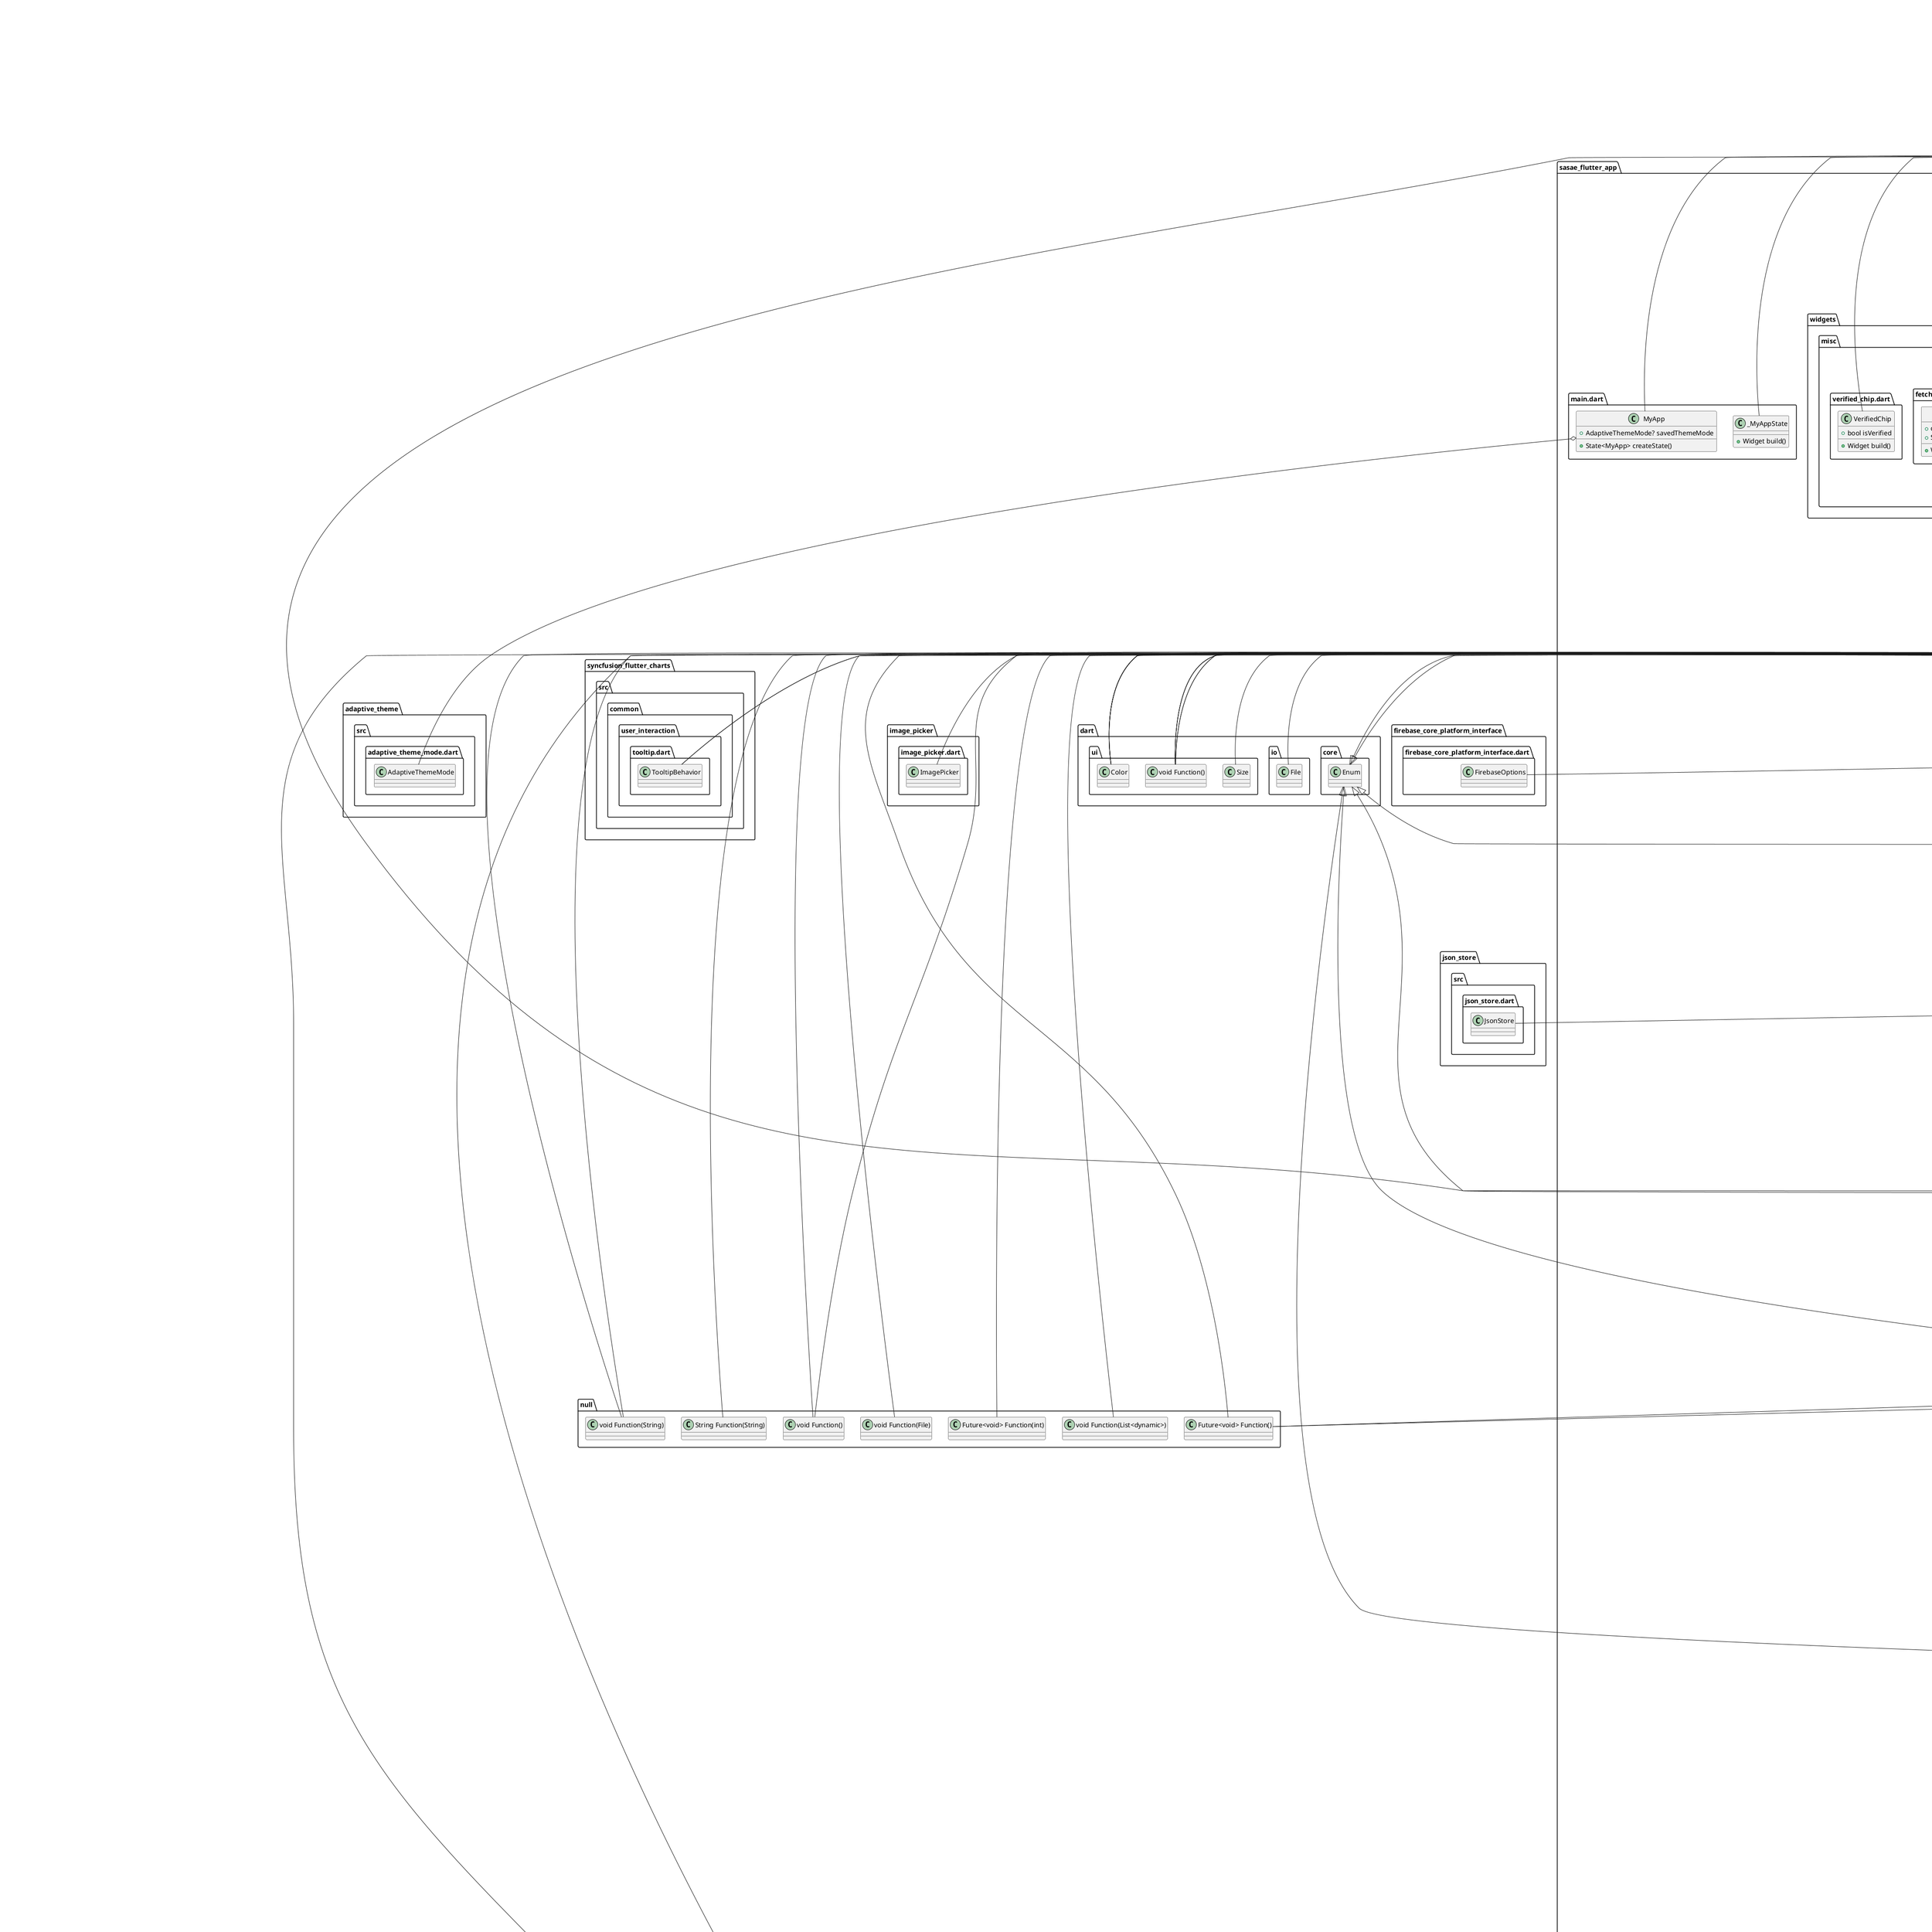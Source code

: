 @startuml
set namespaceSeparator ::

class "sasae_flutter_app::api_config.dart::HostingMode" {
  +int index
  {static} +List<HostingMode> values
  {static} +HostingMode local
  {static} +HostingMode ip
  {static} +HostingMode internet
}

"sasae_flutter_app::api_config.dart::HostingMode" o-- "sasae_flutter_app::api_config.dart::HostingMode"
"dart::core::Enum" <|-- "sasae_flutter_app::api_config.dart::HostingMode"

class "sasae_flutter_app::firebase_options.dart::DefaultFirebaseOptions" {
  {static} +FirebaseOptions web
  {static} +FirebaseOptions android
  {static} +FirebaseOptions currentPlatform
}

"sasae_flutter_app::firebase_options.dart::DefaultFirebaseOptions" o-- "firebase_core_platform_interface::firebase_core_platform_interface.dart::FirebaseOptions"

class "sasae_flutter_app::main.dart::MyApp" {
  +AdaptiveThemeMode? savedThemeMode
  +State<MyApp> createState()
}

"sasae_flutter_app::main.dart::MyApp" o-- "adaptive_theme::src::adaptive_theme_mode.dart::AdaptiveThemeMode"
"flutter::src::widgets::framework.dart::StatefulWidget" <|-- "sasae_flutter_app::main.dart::MyApp"

class "sasae_flutter_app::main.dart::_MyAppState" {
  +Widget build()
}

"flutter::src::widgets::framework.dart::State" <|-- "sasae_flutter_app::main.dart::_MyAppState"

class "sasae_flutter_app::models::auth.dart::AuthModel" {
  +String tokenKey
  +String group
  +int accountID
  +int profileID
  +int hashCode
  +AuthModel copyWith()
  +Map<String, dynamic> toMap()
  +String toJson()
  +String toString()
  +bool ==()
}

class "sasae_flutter_app::models::bank.dart::BankModel" {
  +String bankName
  +String bankBranch
  +String bankBSB
  +String bankAccountName
  +String bankAccountNumber
  +int hashCode
  +BankModel copyWith()
  +Map<String, dynamic> toMap()
  +String toJson()
  +String toString()
  +bool ==()
}

class "sasae_flutter_app::models::ngo.dart::NGOModel" {
  +double latitude
  +double longitude
  +String orgName
  +DateTime estDate
  +List<String> fieldOfWork
  +String address
  +String? epayAccount
  +BankModel? bank
  +String? swcCertificateURL
  +String? panCertificateURL
  +int hashCode
  +NGOModel copyWith()
  +Map<String, dynamic> toMap()
  +String toJson()
  +String toString()
  +bool ==()
}

"sasae_flutter_app::models::ngo.dart::NGOModel" o-- "sasae_flutter_app::models::bank.dart::BankModel"
"sasae_flutter_app::models::user.dart::UserModel" <|-- "sasae_flutter_app::models::ngo.dart::NGOModel"

class "sasae_flutter_app::models::ngo_.dart::NGO_Model" {
  +int ngoID
  +String orgName
  +String orgPhoto
  +DateTime estDate
  +List<String> fieldOfWork
  +String address
  +int hashCode
  +NGO_Model copyWith()
  +Map<String, dynamic> toMap()
  +String toJson()
  +String toString()
  +bool ==()
}

class "sasae_flutter_app::models::notification.dart::NotificationModel" {
  +int id
  +String title
  +String body
  +NotificationChannel channel
  +PostType? postType
  +int? postID
  +bool isRead
  +int hashCode
  +NotificationModel copyWith()
  +Map<String, dynamic> toMap()
  {static} +NotificationChannel getNotificationChannel()
  {static} +PostType getPostType()
  +String toJson()
  +String toString()
  +bool ==()
}

"sasae_flutter_app::models::notification.dart::NotificationModel" o-- "sasae_flutter_app::services::notification_service.dart::NotificationChannel"
"sasae_flutter_app::models::notification.dart::NotificationModel" o-- "sasae_flutter_app::providers::post_provider.dart::PostType"

class "sasae_flutter_app::models::people.dart::PeopleModel" {
  +String fullname
  +String gender
  +DateTime birthDate
  +String address
  +String? citizenshipPhoto
  +int hashCode
  +PeopleModel copyWith()
  +Map<String, dynamic> toMap()
  +String toJson()
  +String toString()
  +bool ==()
}

"sasae_flutter_app::models::user.dart::UserModel" <|-- "sasae_flutter_app::models::people.dart::PeopleModel"

class "sasae_flutter_app::models::people.dart::PeopleUpdateModel" {
  -String? _fullname
  -String? _gender
  -DateTime? _birthDate
  -String? _address
  -String? _phone
  -String? _email
  -bool? _isVerified
  -XFile? _citizenshipPhoto
  -XFile? _displayPicture
  -String? _citizenshipPhotoLink
  -String? _displayPictureLink
  +String? getFullname
  +String? getGender
  +DateTime? getBirthDate
  +String? getAddress
  +String? getPhone
  +String? getEmail
  +bool? getIsverified
  +XFile? getCitizenshipPhoto
  +XFile? getDisplayPicture
  +String? getCitizenshipPhotoLink
  +String? getDisplayPictureLink
  +String? setFullname
  +String? setGender
  +DateTime? setBirthDate
  +String? setAddress
  +String? setPhone
  +String? setEmail
  +XFile? setCitizenshipPhoto
  +XFile? setDisplayPicture
  +void nullifyAll()
  +String toString()
}

"sasae_flutter_app::models::people.dart::PeopleUpdateModel" o-- "cross_file::src::types::interface.dart::XFile"

abstract class "sasae_flutter_app::models::post::abstract_post.dart::AbstractPostModel" {
  +int id
  +String? author
  +int? authorID
  +List<String> relatedTo
  +String postContent
  +DateTime createdOn
  +DateTime? modifiedOn
  +bool isAnonymous
  +String postType
  +List<NGO__Model> pokedNGO
}

class "sasae_flutter_app::models::post::ngo__.dart::NGO__Model" {
  +int id
  +String orgName
  +String orgPhoto
  +int hashCode
  +NGO__Model copyWith()
  +Map<String, dynamic> toMap()
  +String toJson()
  +String toString()
  +bool ==()
}

class "sasae_flutter_app::models::post::normal_post.dart::NormalPostModel" {
  +String? attachedImage
  +List<int> upVote
  +List<int> downVote
  +bool upVoted
  +bool downVoted
  +String? author
  +int? authorID
  +DateTime createdOn
  +int id
  +bool isAnonymous
  +DateTime? modifiedOn
  +List<NGO__Model> pokedNGO
  +String postContent
  +String postType
  +List<String> relatedTo
  +int hashCode
  +NormalPostModel copyWith()
  +Map<String, dynamic> toMap()
  +String toJson()
  +String toString()
  +bool ==()
}

"sasae_flutter_app::models::post::abstract_post.dart::AbstractPostModel" <|-- "sasae_flutter_app::models::post::normal_post.dart::NormalPostModel"

class "sasae_flutter_app::models::post::normal_post.dart::NormalPostReactionType" {
  +int index
  {static} +List<NormalPostReactionType> values
  {static} +NormalPostReactionType upVote
  {static} +NormalPostReactionType downVote
}

"sasae_flutter_app::models::post::normal_post.dart::NormalPostReactionType" o-- "sasae_flutter_app::models::post::normal_post.dart::NormalPostReactionType"
"dart::core::Enum" <|-- "sasae_flutter_app::models::post::normal_post.dart::NormalPostReactionType"

class "sasae_flutter_app::models::post::poll::poll_option.dart::PollOptionModel" {
  +int id
  +String option
  +List<int> reaction
  +int hashCode
  +PollOptionModel copyWith()
  +Map<String, dynamic> toMap()
  +String toJson()
  +String toString()
  +bool ==()
}

class "sasae_flutter_app::models::post::poll::poll_post.dart::PollPostModel" {
  +List<PollOptionModel> polls
  +DateTime? endsOn
  +int? choice
  +String? author
  +int? authorID
  +DateTime createdOn
  +int id
  +bool isAnonymous
  +DateTime? modifiedOn
  +List<NGO__Model> pokedNGO
  +String postContent
  +String postType
  +List<String> relatedTo
  +int hashCode
  +PollPostModel copyWith()
  +Map<String, dynamic> toMap()
  +String toJson()
  +String toString()
  +bool ==()
}

"sasae_flutter_app::models::post::abstract_post.dart::AbstractPostModel" <|-- "sasae_flutter_app::models::post::poll::poll_post.dart::PollPostModel"

class "sasae_flutter_app::models::post::post_.dart::Post_Model" {
  +int id
  +List<String> relatedTo
  +String postContent
  +DateTime postedOn
  +String postType
  +bool isPostedAnonymously
  +bool isPokedToNGO
  +int hashCode
  +Post_Model copyWith()
  +Map<String, dynamic> toMap()
  +String toJson()
  +String toString()
  +bool ==()
}

class "sasae_flutter_app::models::post::post_create_update.dart::NormalPostCUModel" {
  -int? _postID
  -List<String>? _relatedTo
  -String? _postContent
  -bool? _isAnonymous
  -List<int>? _pokedNGO
  -String? _postImageLink
  -XFile? _postImage
  +int? getPostID
  +List<String>? getRelatedTo
  +String? getPostContent
  +bool? getIsAnonymous
  +List<int>? getPokedNGO
  +String? getPostImageLink
  +XFile? getPostImage
  +int? setPostID
  +List<String>? setRelatedTo
  +String? setPostContent
  +bool? setIsAnonymous
  +List<int>? setPokedNGO
  +String? setPostImageLiink
  +XFile? setPostImage
  +int hashCode
  +void nullifyNormal()
  +void nullifyAll()
  +String toString()
  +bool ==()
}

"sasae_flutter_app::models::post::post_create_update.dart::NormalPostCUModel" o-- "cross_file::src::types::interface.dart::XFile"

class "sasae_flutter_app::models::post::post_create_update.dart::PollPostCUModel" {
  -int? _postID
  -List<String>? _relatedTo
  -String? _postContent
  -bool? _isAnonymous
  -List<int>? _pokedNGO
  -List<String>? _pollOptions
  -DateTime? _pollDuration
  +int? getPostID
  +List<String>? getRelatedTo
  +String? getPostContent
  +bool? getIsAnonymous
  +List<int>? getPokedNGO
  +List<String>? getPollOptions
  +DateTime? getPollDuration
  +int? setPostID
  +List<String>? setRelatedTo
  +String? setPostContent
  +bool? setIsAnonymous
  +List<int>? setPokedNGO
  +List<String>? setPollOptions
  +DateTime? setPollDuration
  +int hashCode
  +void nullifyPoll()
  +void nullifyAll()
  +String toString()
  +bool ==()
}

class "sasae_flutter_app::models::post::post_create_update.dart::RequestPostCUModel" {
  -int? _postID
  -List<String>? _relatedTo
  -String? _postContent
  -bool? _isAnonymous
  -List<int>? _pokedNGO
  -int? _min
  -int? _target
  -int? _max
  -String? _requestType
  -DateTime? _requestDuration
  +int? getPostID
  +List<String>? getRelatedTo
  +String? getPostContent
  +bool? getIsAnonymous
  +List<int>? getPokedNGO
  +int? getMin
  +int? getTarget
  +int? getMax
  +String? getRequestType
  +DateTime? getRequestDuration
  +int? setPostID
  +List<String>? setRelatedTo
  +String? setPostContent
  +bool? setIsAnonymous
  +List<int>? setPokedNGO
  +int? setMin
  +int? setTarget
  +int? setMax
  +String? setRequestType
  +DateTime? setRequestDuration
  +int hashCode
  +void nullifyRequest()
  +void nullifyAll()
  +String toString()
  +bool ==()
}

class "sasae_flutter_app::models::post::request_post.dart::RequestPostModel" {
  +int min
  +int target
  +int? max
  +List<int> reaction
  +DateTime endsOn
  +String requestType
  +bool isParticipated
  +String? author
  +int? authorID
  +DateTime createdOn
  +int id
  +bool isAnonymous
  +DateTime? modifiedOn
  +List<NGO__Model> pokedNGO
  +String postContent
  +String postType
  +List<String> relatedTo
  +int hashCode
  +RequestPostModel copyWith()
  +Map<String, dynamic> toMap()
  +String toJson()
  +String toString()
  +bool ==()
}

"sasae_flutter_app::models::post::abstract_post.dart::AbstractPostModel" <|-- "sasae_flutter_app::models::post::request_post.dart::RequestPostModel"

class "sasae_flutter_app::models::user.dart::UserModel" {
  +int id
  +String username
  +bool isVerified
  +String displayPicture
  +String phone
  +String email
  +DateTime joinedDate
  +List<int> postedPosts
}

class "sasae_flutter_app::page_router.dart::PageRouter" {
  +State<PageRouter> createState()
}

"flutter::src::widgets::framework.dart::StatefulWidget" <|-- "sasae_flutter_app::page_router.dart::PageRouter"

class "sasae_flutter_app::page_router.dart::_PageRouterState" {
  -Future<void> _autoLoginFuture
  -AuthProvider _authP
  +void initState()
  +Future<void> tryAutoLogin()
  +Widget build()
}

"sasae_flutter_app::page_router.dart::_PageRouterState" o-- "sasae_flutter_app::providers::auth_provider.dart::AuthProvider"
"flutter::src::widgets::framework.dart::State" <|-- "sasae_flutter_app::page_router.dart::_PageRouterState"

class "sasae_flutter_app::providers::auth_provider.dart::AuthProvider" {
  -AuthModel? _auth
  -bool _isAuthenticating
  -SessionManager _sessionManager
  +bool isAuth
  +AuthModel? auth
  +bool isAuthenticating
  -Future<void> _authenticate()
  +Future<void> login()
  +Future<void> tryAutoLogin()
  +Future<bool> logout()
  +Future<bool> resetPassword()
  +Future<bool> deleteUser()
  +Future<bool> changePassword()
}

"sasae_flutter_app::providers::auth_provider.dart::AuthProvider" o-- "sasae_flutter_app::models::auth.dart::AuthModel"
"sasae_flutter_app::providers::auth_provider.dart::AuthProvider" o-- "flutter_session_manager::flutter_session_manager.dart::SessionManager"
"flutter::src::foundation::change_notifier.dart::ChangeNotifier" <|-- "sasae_flutter_app::providers::auth_provider.dart::AuthProvider"

class "sasae_flutter_app::providers::fab_provider.dart::ProfileSettingFABProvider" {
  -bool _showFAB
  -int _tabIndex
  -UserType? _userType
  -void Function()? _onPressedHandler
  +bool getShowFAB
  +int setTabIndex
  +UserType setUserType
  +bool setShowFAB
  +void Function()? getOnPressedHandler
  +void Function()? setOnPressedHandler
}

"sasae_flutter_app::providers::fab_provider.dart::ProfileSettingFABProvider" o-- "sasae_flutter_app::providers::profile_provider.dart::UserType"
"sasae_flutter_app::providers::fab_provider.dart::ProfileSettingFABProvider" o-- "dart::ui::void Function()"
"flutter::src::foundation::change_notifier.dart::ChangeNotifier" <|-- "sasae_flutter_app::providers::fab_provider.dart::ProfileSettingFABProvider"

class "sasae_flutter_app::providers::fab_provider.dart::DonationFABProvider" {
  -bool _showFAB
  -int _tabIndex
  -bool _ngoVerified
  +bool getShowFAB
  +int setTabIndex
  +bool setNGOVerified
  +bool setShowFAB
  +void resetFAB()
}

"flutter::src::foundation::change_notifier.dart::ChangeNotifier" <|-- "sasae_flutter_app::providers::fab_provider.dart::DonationFABProvider"

class "sasae_flutter_app::providers::fab_provider.dart::PostFABProvider" {
  -bool _showFAB
  -void Function()? _onPressedHandler
  +bool getShowFAB
  +bool setShowFAB
  +void Function()? getOnPressedHandler
  +void Function()? setOnPressedHandler
}

"sasae_flutter_app::providers::fab_provider.dart::PostFABProvider" o-- "dart::ui::void Function()"
"flutter::src::foundation::change_notifier.dart::ChangeNotifier" <|-- "sasae_flutter_app::providers::fab_provider.dart::PostFABProvider"

class "sasae_flutter_app::providers::fab_provider.dart::LogoutFABProvider" {
  -bool _showFAB
  -void Function()? _onPressedHandler
  +bool getShowFAB
  +bool setShowFAB
  +void Function()? getOnPressedHandler
  +void Function()? setOnPressedHandler
}

"sasae_flutter_app::providers::fab_provider.dart::LogoutFABProvider" o-- "dart::ui::void Function()"
"flutter::src::foundation::change_notifier.dart::ChangeNotifier" <|-- "sasae_flutter_app::providers::fab_provider.dart::LogoutFABProvider"

class "sasae_flutter_app::providers::fab_provider.dart::FABType" {
  +int index
  {static} +List<FABType> values
  {static} +FABType editProfile
  {static} +FABType donation
}

"sasae_flutter_app::providers::fab_provider.dart::FABType" o-- "sasae_flutter_app::providers::fab_provider.dart::FABType"
"dart::core::Enum" <|-- "sasae_flutter_app::providers::fab_provider.dart::FABType"

class "sasae_flutter_app::providers::ngo_provider.dart::NGOProvider" {
  -AuthProvider _authP
  -List<NGO_Model>? _ngos
  -List<NGO_Model>? _ngosToShow
  -Set<String> _fieldOfWork
  -List<String> _selectedFOW
  -bool _isFiltered
  -bool _isSearched
  -bool _isNGOsLoading
  -NGOModel? _ngo
  +AuthProvider setAuthP
  +List<String> setSelectedFOW
  +List<NGO_Model>? getNGOs
  +Set<String> getFieldOfWork
  +List<String> getSelectedFOW
  +bool getFetchError
  +bool getIsFiltered
  +bool getIsSearched
  +bool getIsNGOsLoading
  +NGOModel? getNGO
  -void _randNGOs()
  +Future<void> fetchNGOs()
  +void setRefreshingStatus()
  +Future<void> refreshNGOs()
  -Future<void> _extractFoW()
  +Future<void> searchByName()
  +Future<void> applyFieldOfWorkFilter()
  +void clear()
  {static} +NGOModel randNGO()
  +Future<void> initFetchNGO()
  +Future<void> refreshNGO()
  +void nullifyNGO()
  {static} +Future<NGOModel?> fetchNGO()
}

"sasae_flutter_app::providers::ngo_provider.dart::NGOProvider" o-- "sasae_flutter_app::providers::auth_provider.dart::AuthProvider"
"sasae_flutter_app::providers::ngo_provider.dart::NGOProvider" o-- "sasae_flutter_app::models::ngo.dart::NGOModel"
"flutter::src::foundation::change_notifier.dart::ChangeNotifier" <|-- "sasae_flutter_app::providers::ngo_provider.dart::NGOProvider"

class "sasae_flutter_app::providers::notification_provider.dart::NotificationProvider" {
  +JsonStore jsonStore
  -List<NotificationModel> _notifications
  +List<NotificationModel> getNotifications
  -List<NotificationModel> _randNotifications()
  +Future<void> addNotification()
  +Future<void> markRead()
  +Future<void> markAsReadAll()
  +Future<void> clearNotification()
  +Future<void> flushNotifications()
  +Future<void> fetchNotifications()
}

"sasae_flutter_app::providers::notification_provider.dart::NotificationProvider" o-- "json_store::src::json_store.dart::JsonStore"
"flutter::src::foundation::change_notifier.dart::ChangeNotifier" <|-- "sasae_flutter_app::providers::notification_provider.dart::NotificationProvider"

class "sasae_flutter_app::providers::page_navigator_provider.dart::PageNavigatorProvider" {
  -int _pageIndex
  -PageController _pageController
  +int getPageIndex
  +PageController getPageController
  +int setPageIndex
  +void initPageController()
  +void navigateToPage()
  +void reset()
}

"sasae_flutter_app::providers::page_navigator_provider.dart::PageNavigatorProvider" o-- "flutter::src::widgets::page_view.dart::PageController"
"flutter::src::foundation::change_notifier.dart::ChangeNotifier" <|-- "sasae_flutter_app::providers::page_navigator_provider.dart::PageNavigatorProvider"

class "sasae_flutter_app::providers::people_provider.dart::PeopleProvider" {
  -AuthProvider _authP
  -PeopleModel? _people
  -PeopleUpdateModel? _peopleUpdate
  +PeopleModel? peopleData
  +AuthProvider setAuthP
  +PeopleUpdateModel? getPeopleUpdate
  {static} +PeopleModel randPeople()
  +Future<void> initFetchPeople()
  +Future<void> refreshUser()
  +void nullifyPeople()
  +Future<bool> registerPeople()
  +void nullifyPeopleUpdate()
  +Future<void> retrieveUpdatePeople()
  +Future<void> refreshPeopleUpdate()
  +Future<bool> updatePeople()
  {static} +Future<PeopleModel?> fetchPeople()
}

"sasae_flutter_app::providers::people_provider.dart::PeopleProvider" o-- "sasae_flutter_app::providers::auth_provider.dart::AuthProvider"
"sasae_flutter_app::providers::people_provider.dart::PeopleProvider" o-- "sasae_flutter_app::models::people.dart::PeopleModel"
"sasae_flutter_app::providers::people_provider.dart::PeopleProvider" o-- "sasae_flutter_app::models::people.dart::PeopleUpdateModel"
"flutter::src::foundation::change_notifier.dart::ChangeNotifier" <|-- "sasae_flutter_app::providers::people_provider.dart::PeopleProvider"

class "sasae_flutter_app::providers::post_provider.dart::PostProvider" {
  -AuthProvider _authP
  -List<Post_Model>? _posts
  -Dio _dio
  +List<Post_Model>? getPostData
  +AuthProvider setAuthP
  -List<Post_Model> _randPosts()
  +Future<void> intiFetchPosts()
  +Future<List<Post_Model>?> fetchPosts()
  +Future<void> refreshPosts()
  +Future<bool> report()
}

"sasae_flutter_app::providers::post_provider.dart::PostProvider" o-- "sasae_flutter_app::providers::auth_provider.dart::AuthProvider"
"sasae_flutter_app::providers::post_provider.dart::PostProvider" o-- "dio::src::dio.dart::Dio"
"flutter::src::foundation::change_notifier.dart::ChangeNotifier" <|-- "sasae_flutter_app::providers::post_provider.dart::PostProvider"

class "sasae_flutter_app::providers::post_provider.dart::PostCreateProvider" {
  -AuthProvider _authP
  -Dio _dio
  -List<String>? _postRelatedTo
  -List<NGO__Model>? _ngoOptions
  -PostType _createPostType
  -Future<void> Function()? _postCreateHandler
  -NormalPostCUModel _normalPostCreate
  -PollPostCUModel _pollPostCreate
  -RequestPostCUModel _requestPostCreate
  +AuthProvider setAuthP
  +List<String>? getPostRelatedToData
  +List<NGO__Model>? getNGOOptionsData
  +PostType getCreatePostType
  +PostType setCreatePostType
  +Future<void> Function()? getPostCreateHandler
  +Future<void> Function()? setPostHandler
  +NormalPostCUModel getNormalPostCreate
  +PollPostCUModel getPollPostCreate
  +RequestPostCUModel getRequestPostCreate
  +Future<void> initPostRelatedTo()
  +Future<void> initNGOOptions()
  +Future<void> refreshPostRelatedTo()
  +Future<void> refreshNGOOptions()
  +Future<List<String>?> getPostRelatedTo()
  +Future<List<NGO__Model>?> getNGOOptions()
  +Future<bool> createNormalPost()
  +Future<bool> createPollPost()
  +Future<bool> createRequestPost()
}

"sasae_flutter_app::providers::post_provider.dart::PostCreateProvider" o-- "sasae_flutter_app::providers::auth_provider.dart::AuthProvider"
"sasae_flutter_app::providers::post_provider.dart::PostCreateProvider" o-- "dio::src::dio.dart::Dio"
"sasae_flutter_app::providers::post_provider.dart::PostCreateProvider" o-- "sasae_flutter_app::providers::post_provider.dart::PostType"
"sasae_flutter_app::providers::post_provider.dart::PostCreateProvider" o-- "null::Future<void> Function()"
"sasae_flutter_app::providers::post_provider.dart::PostCreateProvider" o-- "sasae_flutter_app::models::post::post_create_update.dart::NormalPostCUModel"
"sasae_flutter_app::providers::post_provider.dart::PostCreateProvider" o-- "sasae_flutter_app::models::post::post_create_update.dart::PollPostCUModel"
"sasae_flutter_app::providers::post_provider.dart::PostCreateProvider" o-- "sasae_flutter_app::models::post::post_create_update.dart::RequestPostCUModel"
"flutter::src::foundation::change_notifier.dart::ChangeNotifier" <|-- "sasae_flutter_app::providers::post_provider.dart::PostCreateProvider"

class "sasae_flutter_app::providers::post_provider.dart::PostUpdateProvider" {
  -AuthProvider _authP
  -NormalPostCUModel? _normalPostCU
  -PollPostCUModel? _pollPostCU
  -RequestPostCUModel? _requestPostCU
  -PostType? _updatePostType
  -Future<void> Function()? _postUpdateHandler
  +AuthProvider setAuthP
  +NormalPostCUModel? getNormalPostCU
  +PollPostCUModel? getPollPostCU
  +RequestPostCUModel? getRequestPostCU
  +PostType? getUpdatePostType
  +Future<void> Function()? getPostUpdateHandler
  +Future<void> Function()? setPostHandler
  +void nullifyNormalPostCU()
  +void nullifyPollPostCU()
  +void nullifyRequestPostCU()
  +void nullifyPostType()
  +void nullfyPerPostType()
  +Future<void> retrieveUpdatePost()
  +Future<void> refreshRetrieveUpdatePost()
  +Future<bool> updatePost()
}

"sasae_flutter_app::providers::post_provider.dart::PostUpdateProvider" o-- "sasae_flutter_app::providers::auth_provider.dart::AuthProvider"
"sasae_flutter_app::providers::post_provider.dart::PostUpdateProvider" o-- "sasae_flutter_app::models::post::post_create_update.dart::NormalPostCUModel"
"sasae_flutter_app::providers::post_provider.dart::PostUpdateProvider" o-- "sasae_flutter_app::models::post::post_create_update.dart::PollPostCUModel"
"sasae_flutter_app::providers::post_provider.dart::PostUpdateProvider" o-- "sasae_flutter_app::models::post::post_create_update.dart::RequestPostCUModel"
"sasae_flutter_app::providers::post_provider.dart::PostUpdateProvider" o-- "sasae_flutter_app::providers::post_provider.dart::PostType"
"sasae_flutter_app::providers::post_provider.dart::PostUpdateProvider" o-- "null::Future<void> Function()"
"flutter::src::foundation::change_notifier.dart::ChangeNotifier" <|-- "sasae_flutter_app::providers::post_provider.dart::PostUpdateProvider"

class "sasae_flutter_app::providers::post_provider.dart::NormalPostProvider" {
  -NormalPostModel? _normalPost
  -AuthProvider _authP
  -Dio _dio
  +AuthProvider setAuthP
  +NormalPostModel? normalPostData
  -NormalPostModel _randNormalPost()
  +Future<void> initFetchNormalPost()
  +Future<NormalPostModel?> fetchNormalPost()
  +Future<void> refreshNormalPost()
  +Future<bool> toggleReaction()
  +void nullifyNormalPost()
}

"sasae_flutter_app::providers::post_provider.dart::NormalPostProvider" o-- "sasae_flutter_app::models::post::normal_post.dart::NormalPostModel"
"sasae_flutter_app::providers::post_provider.dart::NormalPostProvider" o-- "sasae_flutter_app::providers::auth_provider.dart::AuthProvider"
"sasae_flutter_app::providers::post_provider.dart::NormalPostProvider" o-- "dio::src::dio.dart::Dio"
"flutter::src::foundation::change_notifier.dart::ChangeNotifier" <|-- "sasae_flutter_app::providers::post_provider.dart::NormalPostProvider"

class "sasae_flutter_app::providers::post_provider.dart::PollPostProvider" {
  -PollPostModel? _pollPost
  -AuthProvider _authP
  -Dio _dio
  +AuthProvider setAuthP
  +PollPostModel? pollPostData
  -PollPostModel _randPollPost()
  +Future<void> initFetchPollPost()
  +Future<PollPostModel?> fetchPollPost()
  +Future<void> refreshPollPost()
  +Future<bool> pollTheOption()
  +void nullifyPollPost()
}

"sasae_flutter_app::providers::post_provider.dart::PollPostProvider" o-- "sasae_flutter_app::models::post::poll::poll_post.dart::PollPostModel"
"sasae_flutter_app::providers::post_provider.dart::PollPostProvider" o-- "sasae_flutter_app::providers::auth_provider.dart::AuthProvider"
"sasae_flutter_app::providers::post_provider.dart::PollPostProvider" o-- "dio::src::dio.dart::Dio"
"flutter::src::foundation::change_notifier.dart::ChangeNotifier" <|-- "sasae_flutter_app::providers::post_provider.dart::PollPostProvider"

class "sasae_flutter_app::providers::post_provider.dart::RequestPostProvider" {
  -RequestPostModel? _requestPost
  -AuthProvider _authP
  -Dio _dio
  +AuthProvider setAuthP
  +RequestPostModel? requestPostData
  -RequestPostModel _randRequestPost()
  +Future<void> intiFetchRequestPost()
  +Future<RequestPostModel?> fetchRequestPost()
  +Future<void> refreshRequestPost()
  +Future<bool> participateRequest()
  +void nullifyRequestPost()
}

"sasae_flutter_app::providers::post_provider.dart::RequestPostProvider" o-- "sasae_flutter_app::models::post::request_post.dart::RequestPostModel"
"sasae_flutter_app::providers::post_provider.dart::RequestPostProvider" o-- "sasae_flutter_app::providers::auth_provider.dart::AuthProvider"
"sasae_flutter_app::providers::post_provider.dart::RequestPostProvider" o-- "dio::src::dio.dart::Dio"
"flutter::src::foundation::change_notifier.dart::ChangeNotifier" <|-- "sasae_flutter_app::providers::post_provider.dart::RequestPostProvider"

class "sasae_flutter_app::providers::post_provider.dart::PostType" {
  +int index
  {static} +List<PostType> values
  {static} +PostType normal
  {static} +PostType poll
  {static} +PostType request
}

"sasae_flutter_app::providers::post_provider.dart::PostType" o-- "sasae_flutter_app::providers::post_provider.dart::PostType"
"dart::core::Enum" <|-- "sasae_flutter_app::providers::post_provider.dart::PostType"

class "sasae_flutter_app::providers::profile_provider.dart::ProfileProvider" {
  -AuthProvider _authP
  -Dio _dio
  -UserModel? _user
  -List<Post_Model>? _userPosts
  +UserModel? userData
  +List<Post_Model>? getUserPostData
  +AuthProvider setAuthP
  +Future<void> initFetchUser()
  +Future<void> refreshUser()
  +Future<void> intiFetchUserPosts()
  +Future<List<Post_Model>?> fetchUserPosts()
  +Future<void> refreshUserPosts()
  +Future<bool> delete()
}

"sasae_flutter_app::providers::profile_provider.dart::ProfileProvider" o-- "sasae_flutter_app::providers::auth_provider.dart::AuthProvider"
"sasae_flutter_app::providers::profile_provider.dart::ProfileProvider" o-- "dio::src::dio.dart::Dio"
"sasae_flutter_app::providers::profile_provider.dart::ProfileProvider" o-- "sasae_flutter_app::models::user.dart::UserModel"
"flutter::src::foundation::change_notifier.dart::ChangeNotifier" <|-- "sasae_flutter_app::providers::profile_provider.dart::ProfileProvider"

class "sasae_flutter_app::providers::profile_provider.dart::UserType" {
  +int index
  {static} +List<UserType> values
  {static} +UserType people
  {static} +UserType ngo
}

"sasae_flutter_app::providers::profile_provider.dart::UserType" o-- "sasae_flutter_app::providers::profile_provider.dart::UserType"
"dart::core::Enum" <|-- "sasae_flutter_app::providers::profile_provider.dart::UserType"

class "sasae_flutter_app::services::http_client_service.dart::HTTPClientService" {
  {static} -HTTPClientService? _httpcLientService
  -Client _client
  +void init()
  +Client getClient()
  +void closeClient()
}

"sasae_flutter_app::services::http_client_service.dart::HTTPClientService" o-- "sasae_flutter_app::services::http_client_service.dart::HTTPClientService"
"sasae_flutter_app::services::http_client_service.dart::HTTPClientService" o-- "http::src::client.dart::Client"

class "sasae_flutter_app::services::notification_service.dart::NotificationService" {
  {static} -NotificationService? _notificationService
  -FlutterLocalNotificationsPlugin _notificationsPlugin
  +AndroidNotificationChannel channel
  +void initialize()
  +void notify()
}

"sasae_flutter_app::services::notification_service.dart::NotificationService" o-- "sasae_flutter_app::services::notification_service.dart::NotificationService"
"sasae_flutter_app::services::notification_service.dart::NotificationService" o-- "flutter_local_notifications::src::flutter_local_notifications_plugin.dart::FlutterLocalNotificationsPlugin"
"sasae_flutter_app::services::notification_service.dart::NotificationService" o-- "flutter_local_notifications::src::platform_specifics::android::notification_channel.dart::AndroidNotificationChannel"

class "sasae_flutter_app::services::notification_service.dart::NotificationChannel" {
  +int index
  {static} +List<NotificationChannel> values
  {static} +NotificationChannel reaction
  {static} +NotificationChannel poll
  {static} +NotificationChannel join
  {static} +NotificationChannel petition
  {static} +NotificationChannel poke
  {static} +NotificationChannel remove
  {static} +NotificationChannel verify
}

"sasae_flutter_app::services::notification_service.dart::NotificationChannel" o-- "sasae_flutter_app::services::notification_service.dart::NotificationChannel"
"dart::core::Enum" <|-- "sasae_flutter_app::services::notification_service.dart::NotificationChannel"

class "sasae_flutter_app::ui::auth::auth_screen.dart::AuthScreen" {
  {static} +String routeName
  +_AuthScreenState createState()
}

"flutter::src::widgets::framework.dart::StatefulWidget" <|-- "sasae_flutter_app::ui::auth::auth_screen.dart::AuthScreen"

class "sasae_flutter_app::ui::auth::auth_screen.dart::_AuthScreenState" {
  -GlobalKey<FormBuilderState> _loginFormKey
  -GlobalKey<FormBuilderState> _passwordResetFormKey
  -TextEditingController _userNameTEC
  -TextEditingController _passwordTEC
  -TextEditingController _resetEmailTEC
  +void dispose()
  -Widget _userName()
  -Widget _passwordField()
  -Widget _loginButton()
  -Widget _forgetButton()
  -Widget _createAccountLabel()
  -Widget _logo()
  -Widget _loginForm()
  +Future<void> showResetPasswordModal()
  +Widget build()
}

"sasae_flutter_app::ui::auth::auth_screen.dart::_AuthScreenState" o-- "flutter::src::widgets::framework.dart::GlobalKey<FormBuilderState>"
"sasae_flutter_app::ui::auth::auth_screen.dart::_AuthScreenState" o-- "flutter::src::widgets::editable_text.dart::TextEditingController"
"flutter::src::widgets::framework.dart::State" <|-- "sasae_flutter_app::ui::auth::auth_screen.dart::_AuthScreenState"

class "sasae_flutter_app::ui::auth::register_screen.dart::RegisterScreen" {
  {static} +String routeName
  +_RegisterScreenState createState()
}

"flutter::src::widgets::framework.dart::StatefulWidget" <|-- "sasae_flutter_app::ui::auth::register_screen.dart::RegisterScreen"

class "sasae_flutter_app::ui::auth::register_screen.dart::_RegisterScreenState" {
  -GlobalKey<FormBuilderState> _personalInfoFormKey
  -GlobalKey<FormBuilderState> _addressFormKey
  -GlobalKey<FormBuilderState> _contactFormKey
  -GlobalKey<FormBuilderState> _accountFormKey
  -GlobalKey<FormBuilderState> _verifyFormKey
  -TextEditingController _passwordTEC
  -int _currentStep
  -List<bool> _stepErrors
  -String? _fullname
  -String? _gender
  -DateTime? _birthdate
  -String? _country
  -String? _province
  -String? _cityLocality
  -String? _stAddressHouseNum
  -String? _phone
  -String? _email
  -XFile? _displayPicture
  -String? _username
  -XFile? _citizenshipPhoto
  +void dispose()
  +ListTile getPostModalItem()
  +Widget fullnameField()
  -Widget _genderField()
  -Widget _birthDateField()
  +Widget countryField()
  +Widget provinceField()
  +Widget cityLocalityField()
  +Widget streetHouseField()
  +Widget phoneField()
  +Widget emailField()
  +Widget displayPictureField()
  +Widget usernameField()
  +Widget password1Field()
  +Widget password2Field()
  +Widget citizenshipField()
  +List<Step> getSteps()
  +List<bool Function()> validity()
  +Widget build()
}

"sasae_flutter_app::ui::auth::register_screen.dart::_RegisterScreenState" o-- "flutter::src::widgets::framework.dart::GlobalKey<FormBuilderState>"
"sasae_flutter_app::ui::auth::register_screen.dart::_RegisterScreenState" o-- "flutter::src::widgets::editable_text.dart::TextEditingController"
"sasae_flutter_app::ui::auth::register_screen.dart::_RegisterScreenState" o-- "cross_file::src::types::interface.dart::XFile"
"flutter::src::widgets::framework.dart::State" <|-- "sasae_flutter_app::ui::auth::register_screen.dart::_RegisterScreenState"

class "sasae_flutter_app::ui::home_screen.dart::HomePage" {
  {static} +String routeName
  +_HomePageState createState()
}

"flutter::src::widgets::framework.dart::StatefulWidget" <|-- "sasae_flutter_app::ui::home_screen.dart::HomePage"

class "sasae_flutter_app::ui::home_screen.dart::_HomePageState" {
  -PageNavigatorProvider _pageNavigatorP
  +void initState()
  +void dispose()
  +Widget build()
}

"sasae_flutter_app::ui::home_screen.dart::_HomePageState" o-- "sasae_flutter_app::providers::page_navigator_provider.dart::PageNavigatorProvider"
"flutter::src::widgets::framework.dart::State" <|-- "sasae_flutter_app::ui::home_screen.dart::_HomePageState"

class "sasae_flutter_app::ui::image_view_screen.dart::ImageViewScreen" {
  {static} +String routeName
  +String imageURL
  +String title
  +Widget build()
}

"flutter::src::widgets::framework.dart::StatelessWidget" <|-- "sasae_flutter_app::ui::image_view_screen.dart::ImageViewScreen"

class "sasae_flutter_app::ui::ngo::module::ngo_card.dart::NGOCard" {
  +NGO_Model ngo_
  +Widget build()
}

"sasae_flutter_app::ui::ngo::module::ngo_card.dart::NGOCard" o-- "sasae_flutter_app::models::ngo_.dart::NGO_Model"
"flutter::src::widgets::framework.dart::StatelessWidget" <|-- "sasae_flutter_app::ui::ngo::module::ngo_card.dart::NGOCard"

class "sasae_flutter_app::ui::ngo::module::ngo_donation_button.dart::NGODonationButton" {
  +ScrollController scrollController
  +State<NGODonationButton> createState()
}

"sasae_flutter_app::ui::ngo::module::ngo_donation_button.dart::NGODonationButton" o-- "flutter::src::widgets::scroll_controller.dart::ScrollController"
"flutter::src::widgets::framework.dart::StatefulWidget" <|-- "sasae_flutter_app::ui::ngo::module::ngo_donation_button.dart::NGODonationButton"

class "sasae_flutter_app::ui::ngo::module::ngo_donation_button.dart::_NGODonationButtonState" {
  -TextEditingController _amountTEC
  -GlobalKey<FormBuilderState> _donationFormKey
  +void dispose()
  +void showDonationModalSheet()
  +Widget build()
}

"sasae_flutter_app::ui::ngo::module::ngo_donation_button.dart::_NGODonationButtonState" o-- "flutter::src::widgets::editable_text.dart::TextEditingController"
"sasae_flutter_app::ui::ngo::module::ngo_donation_button.dart::_NGODonationButtonState" o-- "flutter::src::widgets::framework.dart::GlobalKey<FormBuilderState>"
"flutter::src::widgets::framework.dart::State" <|-- "sasae_flutter_app::ui::ngo::module::ngo_donation_button.dart::_NGODonationButtonState"

class "sasae_flutter_app::ui::ngo::module::ngo_info_tab.dart::NGOInfoTab" {
  +int ngoID
  +ScrollController scrollController
  +_NGOInfoTabState createState()
}

"sasae_flutter_app::ui::ngo::module::ngo_info_tab.dart::NGOInfoTab" o-- "flutter::src::widgets::scroll_controller.dart::ScrollController"
"flutter::src::widgets::framework.dart::StatefulWidget" <|-- "sasae_flutter_app::ui::ngo::module::ngo_info_tab.dart::NGOInfoTab"

class "sasae_flutter_app::ui::ngo::module::ngo_info_tab.dart::_NGOInfoTabState" {
  -NGOProvider _ngoP
  -DonationFABProvider _donationFABP
  -Future<void> _fetchNGOFUTURE
  +bool wantKeepAlive
  +void initState()
  +void dispose()
  -Future<void> _fetchNGO()
  +Widget build()
}

"sasae_flutter_app::ui::ngo::module::ngo_info_tab.dart::_NGOInfoTabState" o-- "sasae_flutter_app::providers::ngo_provider.dart::NGOProvider"
"sasae_flutter_app::ui::ngo::module::ngo_info_tab.dart::_NGOInfoTabState" o-- "sasae_flutter_app::providers::fab_provider.dart::DonationFABProvider"
"flutter::src::widgets::framework.dart::State" <|-- "sasae_flutter_app::ui::ngo::module::ngo_info_tab.dart::_NGOInfoTabState"
"flutter::src::widgets::automatic_keep_alive.dart::AutomaticKeepAliveClientMixin" <|-- "sasae_flutter_app::ui::ngo::module::ngo_info_tab.dart::_NGOInfoTabState"

class "sasae_flutter_app::ui::ngo::module::ngo_list.dart::NGOList" {
  +List<NGO_Model> ngoList
  +State<NGOList> createState()
}

"flutter::src::widgets::framework.dart::StatefulWidget" <|-- "sasae_flutter_app::ui::ngo::module::ngo_list.dart::NGOList"

class "sasae_flutter_app::ui::ngo::module::ngo_list.dart::_NGOListState" {
  +ScrollController listScroll
  +void dispose()
  +Widget build()
}

"sasae_flutter_app::ui::ngo::module::ngo_list.dart::_NGOListState" o-- "flutter::src::widgets::scroll_controller.dart::ScrollController"
"flutter::src::widgets::framework.dart::State" <|-- "sasae_flutter_app::ui::ngo::module::ngo_list.dart::_NGOListState"

class "sasae_flutter_app::ui::ngo::module::search_filter_bar.dart::SearchFilterBar" {
  +State<SearchFilterBar> createState()
}

"flutter::src::widgets::framework.dart::StatefulWidget" <|-- "sasae_flutter_app::ui::ngo::module::search_filter_bar.dart::SearchFilterBar"

class "sasae_flutter_app::ui::ngo::module::search_filter_bar.dart::_SearchFilterBarState" {
  -TextEditingController _searchTEC
  -NGOProvider _ngoP
  +void initState()
  +void dispose()
  +Future<void> showFilterModal()
  +Widget build()
}

"sasae_flutter_app::ui::ngo::module::search_filter_bar.dart::_SearchFilterBarState" o-- "flutter::src::widgets::editable_text.dart::TextEditingController"
"sasae_flutter_app::ui::ngo::module::search_filter_bar.dart::_SearchFilterBarState" o-- "sasae_flutter_app::providers::ngo_provider.dart::NGOProvider"
"flutter::src::widgets::framework.dart::State" <|-- "sasae_flutter_app::ui::ngo::module::search_filter_bar.dart::_SearchFilterBarState"

class "sasae_flutter_app::ui::ngo::ngo_page.dart::NGOPage" {
  +_NGOPageState createState()
}

"flutter::src::widgets::framework.dart::StatefulWidget" <|-- "sasae_flutter_app::ui::ngo::ngo_page.dart::NGOPage"

class "sasae_flutter_app::ui::ngo::ngo_page.dart::_NGOPageState" {
  -Future<void> _fetchNGOFUTURE
  +bool wantKeepAlive
  +void initState()
  -Future<void> _fetchNGO()
  +Widget build()
}

"flutter::src::widgets::framework.dart::State" <|-- "sasae_flutter_app::ui::ngo::ngo_page.dart::_NGOPageState"
"flutter::src::widgets::automatic_keep_alive.dart::AutomaticKeepAliveClientMixin" <|-- "sasae_flutter_app::ui::ngo::ngo_page.dart::_NGOPageState"

class "sasae_flutter_app::ui::ngo::ngo_profile_screen.dart::NGOProfileScreen" {
  {static} +String routeName
  +int ngoID
  +_NGOProfileScreenState createState()
}

"flutter::src::widgets::framework.dart::StatefulWidget" <|-- "sasae_flutter_app::ui::ngo::ngo_profile_screen.dart::NGOProfileScreen"

class "sasae_flutter_app::ui::ngo::ngo_profile_screen.dart::_NGOProfileScreenState" {
  -ScrollController _infoScrollController
  -ScrollController _postScrollController
  +void dispose()
  +Widget build()
}

"sasae_flutter_app::ui::ngo::ngo_profile_screen.dart::_NGOProfileScreenState" o-- "flutter::src::widgets::scroll_controller.dart::ScrollController"
"flutter::src::widgets::framework.dart::State" <|-- "sasae_flutter_app::ui::ngo::ngo_profile_screen.dart::_NGOProfileScreenState"

class "sasae_flutter_app::ui::notification::module::mark_clear_button.dart::MarkClearButton" {
  +ScrollController scrollController
  +State<MarkClearButton> createState()
}

"sasae_flutter_app::ui::notification::module::mark_clear_button.dart::MarkClearButton" o-- "flutter::src::widgets::scroll_controller.dart::ScrollController"
"flutter::src::widgets::framework.dart::StatefulWidget" <|-- "sasae_flutter_app::ui::notification::module::mark_clear_button.dart::MarkClearButton"

class "sasae_flutter_app::ui::notification::module::mark_clear_button.dart::_MarkClearButtonState" {
  +bool showButton
  +void initState()
  +void dispose()
  +void infoListenScroll()
  +void postListenScroll()
  +void show()
  +void hide()
  +Widget build()
}

"flutter::src::widgets::framework.dart::State" <|-- "sasae_flutter_app::ui::notification::module::mark_clear_button.dart::_MarkClearButtonState"

class "sasae_flutter_app::ui::notification::module::notification_list.dart::NotificationList" {
  +List<NotificationModel> notifications
  +ScrollController scrollController
  +Widget build()
}

"sasae_flutter_app::ui::notification::module::notification_list.dart::NotificationList" o-- "flutter::src::widgets::scroll_controller.dart::ScrollController"
"flutter::src::widgets::framework.dart::StatelessWidget" <|-- "sasae_flutter_app::ui::notification::module::notification_list.dart::NotificationList"

class "sasae_flutter_app::ui::notification::module::notification_tile.dart::NotificationTile" {
  +NotificationModel notification
  +IconData getIcon()
  +Widget build()
}

"sasae_flutter_app::ui::notification::module::notification_tile.dart::NotificationTile" o-- "sasae_flutter_app::models::notification.dart::NotificationModel"
"flutter::src::widgets::framework.dart::StatelessWidget" <|-- "sasae_flutter_app::ui::notification::module::notification_tile.dart::NotificationTile"

class "sasae_flutter_app::ui::notification::notification_page.dart::NotificationPage" {
  +State<NotificationPage> createState()
}

"flutter::src::widgets::framework.dart::StatefulWidget" <|-- "sasae_flutter_app::ui::notification::notification_page.dart::NotificationPage"

class "sasae_flutter_app::ui::notification::notification_page.dart::_NotificationPageState" {
  -ScrollController _scrollController
  -Future<void> _fetchNotificationFUTURE
  -NotificationProvider _notificationP
  +bool wantKeepAlive
  +void initState()
  +void dispose()
  -Future<void> _fetchPost()
  +Widget build()
}

"sasae_flutter_app::ui::notification::notification_page.dart::_NotificationPageState" o-- "flutter::src::widgets::scroll_controller.dart::ScrollController"
"sasae_flutter_app::ui::notification::notification_page.dart::_NotificationPageState" o-- "sasae_flutter_app::providers::notification_provider.dart::NotificationProvider"
"flutter::src::widgets::framework.dart::State" <|-- "sasae_flutter_app::ui::notification::notification_page.dart::_NotificationPageState"
"flutter::src::widgets::automatic_keep_alive.dart::AutomaticKeepAliveClientMixin" <|-- "sasae_flutter_app::ui::notification::notification_page.dart::_NotificationPageState"

class "sasae_flutter_app::ui::post::module::post_card.dart::PostCard" {
  +Post_Model post
  +bool isActionable
  +Widget build()
}

"sasae_flutter_app::ui::post::module::post_card.dart::PostCard" o-- "sasae_flutter_app::models::post::post_.dart::Post_Model"
"flutter::src::widgets::framework.dart::StatelessWidget" <|-- "sasae_flutter_app::ui::post::module::post_card.dart::PostCard"

class "sasae_flutter_app::ui::post::module::post_list.dart::PostList" {
  +List<Post_Model> posts
  +ScrollController? scrollController
  +bool isActionable
  +_PostListState createState()
}

"sasae_flutter_app::ui::post::module::post_list.dart::PostList" o-- "flutter::src::widgets::scroll_controller.dart::ScrollController"
"flutter::src::widgets::framework.dart::StatefulWidget" <|-- "sasae_flutter_app::ui::post::module::post_list.dart::PostList"

class "sasae_flutter_app::ui::post::module::post_list.dart::_PostListState" {
  +Widget build()
}

"flutter::src::widgets::framework.dart::State" <|-- "sasae_flutter_app::ui::post::module::post_list.dart::_PostListState"

class "sasae_flutter_app::ui::post::post_create_form_screen.dart::PostCreateFormScreen" {
  {static} +String routeName
  +State<PostCreateFormScreen> createState()
}

"flutter::src::widgets::framework.dart::StatefulWidget" <|-- "sasae_flutter_app::ui::post::post_create_form_screen.dart::PostCreateFormScreen"

class "sasae_flutter_app::ui::post::post_create_form_screen.dart::_PostCreateFormScreenState" {
  -Future<void> _fetchrRelatedToOptionsFUTURE
  -Future<void> _fetchNGOOptionsFUTURE
  +Future<void> Function()? postHandler
  +void initState()
  -Future<void> _fetchRelatedToOptions()
  -Future<void> _fetchNGOOptions()
  +Widget build()
}

"sasae_flutter_app::ui::post::post_create_form_screen.dart::_PostCreateFormScreenState" o-- "null::Future<void> Function()"
"flutter::src::widgets::framework.dart::State" <|-- "sasae_flutter_app::ui::post::post_create_form_screen.dart::_PostCreateFormScreenState"
"flutter::src::widgets::ticker_provider.dart::SingleTickerProviderStateMixin" <|-- "sasae_flutter_app::ui::post::post_create_form_screen.dart::_PostCreateFormScreenState"

class "sasae_flutter_app::ui::post::post_page.dart::PostPage" {
  +State<PostPage> createState()
}

"flutter::src::widgets::framework.dart::StatefulWidget" <|-- "sasae_flutter_app::ui::post::post_page.dart::PostPage"

class "sasae_flutter_app::ui::post::post_page.dart::_PostPageState" {
  -ScrollController _scrollController
  -Future<void> _fetchPostFUTURE
  +bool wantKeepAlive
  +void initState()
  +void dispose()
  +void postfabListenScroll()
  -Future<void> _fetchPost()
  +Widget build()
}

"sasae_flutter_app::ui::post::post_page.dart::_PostPageState" o-- "flutter::src::widgets::scroll_controller.dart::ScrollController"
"flutter::src::widgets::framework.dart::State" <|-- "sasae_flutter_app::ui::post::post_page.dart::_PostPageState"
"flutter::src::widgets::automatic_keep_alive.dart::AutomaticKeepAliveClientMixin" <|-- "sasae_flutter_app::ui::post::post_page.dart::_PostPageState"

class "sasae_flutter_app::ui::post::post_type::normal_post_screen.dart::NormalPostScreen" {
  {static} +String routeName
  +int postID
  +_NormalPostScreenState createState()
}

"flutter::src::widgets::framework.dart::StatefulWidget" <|-- "sasae_flutter_app::ui::post::post_type::normal_post_screen.dart::NormalPostScreen"

class "sasae_flutter_app::ui::post::post_type::normal_post_screen.dart::_NormalPostScreenState" {
  -ScrollController _scrollController
  -NormalPostProvider _provider
  -Future<void> _fetchNormalPostFUTURE
  +void initState()
  -Future<void> _fetchNormalPost()
  +void dispose()
  +Widget build()
}

"sasae_flutter_app::ui::post::post_type::normal_post_screen.dart::_NormalPostScreenState" o-- "flutter::src::widgets::scroll_controller.dart::ScrollController"
"sasae_flutter_app::ui::post::post_type::normal_post_screen.dart::_NormalPostScreenState" o-- "sasae_flutter_app::providers::post_provider.dart::NormalPostProvider"
"flutter::src::widgets::framework.dart::State" <|-- "sasae_flutter_app::ui::post::post_type::normal_post_screen.dart::_NormalPostScreenState"

class "sasae_flutter_app::ui::post::post_type::poll_post_screen.dart::PollPostScreen" {
  {static} +String routeName
  +int postID
  +_PollPostScreenState createState()
}

"flutter::src::widgets::framework.dart::StatefulWidget" <|-- "sasae_flutter_app::ui::post::post_type::poll_post_screen.dart::PollPostScreen"

class "sasae_flutter_app::ui::post::post_type::poll_post_screen.dart::_PollPostScreenState" {
  -PollPostProvider _provider
  -Future<void> _fetchPollPostFUTURE
  +void initState()
  +void dispose()
  -Future<void> _fetchPollPost()
  +Widget build()
}

"sasae_flutter_app::ui::post::post_type::poll_post_screen.dart::_PollPostScreenState" o-- "sasae_flutter_app::providers::post_provider.dart::PollPostProvider"
"flutter::src::widgets::framework.dart::State" <|-- "sasae_flutter_app::ui::post::post_type::poll_post_screen.dart::_PollPostScreenState"

class "sasae_flutter_app::ui::post::post_type::post_dependent_widgets::dismissable_tile.dart::DissmissableTile" {
  +String item
  +void Function(String) removeHandler
  +Widget build()
}

"sasae_flutter_app::ui::post::post_type::post_dependent_widgets::dismissable_tile.dart::DissmissableTile" o-- "null::void Function(String)"
"flutter::src::widgets::framework.dart::StatelessWidget" <|-- "sasae_flutter_app::ui::post::post_type::post_dependent_widgets::dismissable_tile.dart::DissmissableTile"

class "sasae_flutter_app::ui::post::post_type::post_dependent_widgets::form_card_normal_post.dart::FormCardNormalPost" {
  +bool isUpdateMode
  +GlobalKey<FormBuilderState> formKey
  +State<FormCardNormalPost> createState()
}

"sasae_flutter_app::ui::post::post_type::post_dependent_widgets::form_card_normal_post.dart::FormCardNormalPost" o-- "flutter::src::widgets::framework.dart::GlobalKey<FormBuilderState>"
"flutter::src::widgets::framework.dart::StatefulWidget" <|-- "sasae_flutter_app::ui::post::post_type::post_dependent_widgets::form_card_normal_post.dart::FormCardNormalPost"

class "sasae_flutter_app::ui::post::post_type::post_dependent_widgets::form_card_normal_post.dart::_FormCardNormalPostState" {
  -NormalPostCUModel _normalPostCU
  +bool wantKeepAlive
  +void initState()
  +void dispose()
  +Widget build()
}

"sasae_flutter_app::ui::post::post_type::post_dependent_widgets::form_card_normal_post.dart::_FormCardNormalPostState" o-- "sasae_flutter_app::models::post::post_create_update.dart::NormalPostCUModel"
"flutter::src::widgets::framework.dart::State" <|-- "sasae_flutter_app::ui::post::post_type::post_dependent_widgets::form_card_normal_post.dart::_FormCardNormalPostState"
"flutter::src::widgets::automatic_keep_alive.dart::AutomaticKeepAliveClientMixin" <|-- "sasae_flutter_app::ui::post::post_type::post_dependent_widgets::form_card_normal_post.dart::_FormCardNormalPostState"

class "sasae_flutter_app::ui::post::post_type::post_dependent_widgets::form_card_poll_post.dart::FormCardPollPost" {
  +GlobalKey<FormBuilderState> formKey
  +bool isUpdateMode
  +_FormCardPollPostState createState()
}

"sasae_flutter_app::ui::post::post_type::post_dependent_widgets::form_card_poll_post.dart::FormCardPollPost" o-- "flutter::src::widgets::framework.dart::GlobalKey<FormBuilderState>"
"flutter::src::widgets::framework.dart::StatefulWidget" <|-- "sasae_flutter_app::ui::post::post_type::post_dependent_widgets::form_card_poll_post.dart::FormCardPollPost"

class "sasae_flutter_app::ui::post::post_type::post_dependent_widgets::form_card_poll_post.dart::_FormCardPollPostState" {
  -TextEditingController _itemTEC
  -GlobalKey<FormBuilderState> _optionsAddFormKey
  -PollPostCUModel _pollPostCU
  +bool wantKeepAlive
  +void initState()
  +void dispose()
  +void addItem()
  +void removeItem()
  +Widget pollTextField()
  +Widget addPollButton()
  +Widget polls()
  +Widget datetimeField()
  +Widget build()
}

"sasae_flutter_app::ui::post::post_type::post_dependent_widgets::form_card_poll_post.dart::_FormCardPollPostState" o-- "flutter::src::widgets::editable_text.dart::TextEditingController"
"sasae_flutter_app::ui::post::post_type::post_dependent_widgets::form_card_poll_post.dart::_FormCardPollPostState" o-- "flutter::src::widgets::framework.dart::GlobalKey<FormBuilderState>"
"sasae_flutter_app::ui::post::post_type::post_dependent_widgets::form_card_poll_post.dart::_FormCardPollPostState" o-- "sasae_flutter_app::models::post::post_create_update.dart::PollPostCUModel"
"flutter::src::widgets::framework.dart::State" <|-- "sasae_flutter_app::ui::post::post_type::post_dependent_widgets::form_card_poll_post.dart::_FormCardPollPostState"
"flutter::src::widgets::automatic_keep_alive.dart::AutomaticKeepAliveClientMixin" <|-- "sasae_flutter_app::ui::post::post_type::post_dependent_widgets::form_card_poll_post.dart::_FormCardPollPostState"

class "sasae_flutter_app::ui::post::post_type::post_dependent_widgets::form_card_request_post.dart::FormCardRequestPost" {
  +GlobalKey<FormBuilderState> formKey
  +bool isUpdateMode
  +_FormCardRequestPostState createState()
}

"sasae_flutter_app::ui::post::post_type::post_dependent_widgets::form_card_request_post.dart::FormCardRequestPost" o-- "flutter::src::widgets::framework.dart::GlobalKey<FormBuilderState>"
"flutter::src::widgets::framework.dart::StatefulWidget" <|-- "sasae_flutter_app::ui::post::post_type::post_dependent_widgets::form_card_request_post.dart::FormCardRequestPost"

class "sasae_flutter_app::ui::post::post_type::post_dependent_widgets::form_card_request_post.dart::_FormCardRequestPostState" {
  -RequestPostCUModel _requestPostCU
  -TextEditingController _minTEC
  -TextEditingController _targetTEC
  -TextEditingController _maxTEC
  +bool wantKeepAlive
  +void initState()
  +void dispose()
  +Widget minField()
  +Widget targetField()
  +Widget maximumField()
  +Widget requestTypeField()
  +Widget datetimeField()
  +Widget build()
}

"sasae_flutter_app::ui::post::post_type::post_dependent_widgets::form_card_request_post.dart::_FormCardRequestPostState" o-- "sasae_flutter_app::models::post::post_create_update.dart::RequestPostCUModel"
"sasae_flutter_app::ui::post::post_type::post_dependent_widgets::form_card_request_post.dart::_FormCardRequestPostState" o-- "flutter::src::widgets::editable_text.dart::TextEditingController"
"flutter::src::widgets::framework.dart::State" <|-- "sasae_flutter_app::ui::post::post_type::post_dependent_widgets::form_card_request_post.dart::_FormCardRequestPostState"
"flutter::src::widgets::automatic_keep_alive.dart::AutomaticKeepAliveClientMixin" <|-- "sasae_flutter_app::ui::post::post_type::post_dependent_widgets::form_card_request_post.dart::_FormCardRequestPostState"

class "sasae_flutter_app::ui::post::post_type::post_dependent_widgets::normal_image_attachment_card.dart::NormalImageAttachmentCard" {
  +String imageURL
  +Widget build()
}

"flutter::src::widgets::framework.dart::StatelessWidget" <|-- "sasae_flutter_app::ui::post::post_type::post_dependent_widgets::normal_image_attachment_card.dart::NormalImageAttachmentCard"

class "sasae_flutter_app::ui::post::post_type::post_dependent_widgets::normal_voting_bar.dart::VotingBar" {
  +int upvoteCount
  +int downvoteCount
  +bool isUpvoted
  +bool isDownvoted
  +int postID
  +ScrollController scrollController
  +_VotingBarState createState()
}

"sasae_flutter_app::ui::post::post_type::post_dependent_widgets::normal_voting_bar.dart::VotingBar" o-- "flutter::src::widgets::scroll_controller.dart::ScrollController"
"flutter::src::widgets::framework.dart::StatefulWidget" <|-- "sasae_flutter_app::ui::post::post_type::post_dependent_widgets::normal_voting_bar.dart::VotingBar"

class "sasae_flutter_app::ui::post::post_type::post_dependent_widgets::normal_voting_bar.dart::_VotingBarState" {
  +bool isUpvoted
  +bool isDownvoted
  +int upvoteCount
  +int downvoteCount
  +bool showVotingBar
  +void initState()
  +void dispose()
  +void listenScroll()
  +void show()
  +void hide()
  +Future<void> react()
  +void upvote()
  +void downvote()
  +Widget upvoteCounter()
  +Widget downvoteCounter()
  +Widget upvoteButton()
  +Widget downvoteButton()
  +Widget build()
}

"flutter::src::widgets::framework.dart::State" <|-- "sasae_flutter_app::ui::post::post_type::post_dependent_widgets::normal_voting_bar.dart::_VotingBarState"

class "sasae_flutter_app::ui::post::post_type::post_dependent_widgets::poll_bar.dart::PollBar" {
  +String title
  +double percent
  +bool isChoice
  +int milliseconds
  +Widget build()
}

"flutter::src::widgets::framework.dart::StatelessWidget" <|-- "sasae_flutter_app::ui::post::post_type::post_dependent_widgets::poll_bar.dart::PollBar"

class "sasae_flutter_app::ui::post::post_type::post_dependent_widgets::poll_bar_poll_list.dart::PollBarPollList" {
  +List<PollOptionModel> list
  +Future<void> Function(int) handler
  +Widget build()
}

"sasae_flutter_app::ui::post::post_type::post_dependent_widgets::poll_bar_poll_list.dart::PollBarPollList" o-- "null::Future<void> Function(int)"
"flutter::src::widgets::framework.dart::StatelessWidget" <|-- "sasae_flutter_app::ui::post::post_type::post_dependent_widgets::poll_bar_poll_list.dart::PollBarPollList"

class "sasae_flutter_app::ui::post::post_type::post_dependent_widgets::poll_bar_reveal_list.dart::PollBarRevealList" {
  +List<PollOptionModel> list
  +int? choice
  +int totalReaction()
  +double percent()
  +Widget build()
}

"flutter::src::widgets::framework.dart::StatelessWidget" <|-- "sasae_flutter_app::ui::post::post_type::post_dependent_widgets::poll_bar_reveal_list.dart::PollBarRevealList"

class "sasae_flutter_app::ui::post::post_type::post_dependent_widgets::poll_card.dart::PollCard" {
  +List<PollOptionModel> list
  +int? choice
  +DateTime? endsOn
  +_PollCardState createState()
}

"flutter::src::widgets::framework.dart::StatefulWidget" <|-- "sasae_flutter_app::ui::post::post_type::post_dependent_widgets::poll_card.dart::PollCard"

class "sasae_flutter_app::ui::post::post_type::post_dependent_widgets::poll_card.dart::_PollCardState" {
  -int? _choice
  +void initState()
  +Future<void> setChoice()
  +Widget build()
}

"flutter::src::widgets::framework.dart::State" <|-- "sasae_flutter_app::ui::post::post_type::post_dependent_widgets::poll_card.dart::_PollCardState"

class "sasae_flutter_app::ui::post::post_type::post_dependent_widgets::post_author_card.dart::PostAuthorCard" {
  +String author
  +State<PostAuthorCard> createState()
}

"flutter::src::widgets::framework.dart::StatefulWidget" <|-- "sasae_flutter_app::ui::post::post_type::post_dependent_widgets::post_author_card.dart::PostAuthorCard"

class "sasae_flutter_app::ui::post::post_type::post_dependent_widgets::post_author_card.dart::_PostAuthorCardState" {
  +bool hidePostAuthor
  +void toggleHidePostAuthor()
  +Widget build()
}

"flutter::src::widgets::framework.dart::State" <|-- "sasae_flutter_app::ui::post::post_type::post_dependent_widgets::post_author_card.dart::_PostAuthorCardState"

class "sasae_flutter_app::ui::post::post_type::post_dependent_widgets::post_bar.dart::PostBar" {
  +State<PostBar> createState()
}

"flutter::src::widgets::framework.dart::StatefulWidget" <|-- "sasae_flutter_app::ui::post::post_type::post_dependent_widgets::post_bar.dart::PostBar"

class "sasae_flutter_app::ui::post::post_type::post_dependent_widgets::post_bar.dart::_PostBarState" {
  +Widget build()
}

"flutter::src::widgets::framework.dart::State" <|-- "sasae_flutter_app::ui::post::post_type::post_dependent_widgets::post_bar.dart::_PostBarState"

class "sasae_flutter_app::ui::post::post_type::post_dependent_widgets::post_create_button.dart::PostCreateButton" {
  +Widget build()
}

"flutter::src::widgets::framework.dart::StatelessWidget" <|-- "sasae_flutter_app::ui::post::post_type::post_dependent_widgets::post_create_button.dart::PostCreateButton"

class "sasae_flutter_app::ui::post::post_type::post_dependent_widgets::post_create_form.dart::PostCreateForm" {
  {static} +String routeName
  +List<NGO__Model> snapshotNGOList
  +List<String> snapshotRelatedList
  +_PostCreateFormState createState()
}

"flutter::src::widgets::framework.dart::StatefulWidget" <|-- "sasae_flutter_app::ui::post::post_type::post_dependent_widgets::post_create_form.dart::PostCreateForm"

class "sasae_flutter_app::ui::post::post_type::post_dependent_widgets::post_create_form.dart::_PostCreateFormState" {
  -NormalPostCUModel _normalPostCreate
  -PollPostCUModel _pollPostCreate
  -RequestPostCUModel _requestPostCreate
  -GlobalKey<FormBuilderState> _superPostKey
  -GlobalKey<FormBuilderState> _requestFormKey
  -GlobalKey<FormBuilderState> _pollFormKey
  -GlobalKey<FormBuilderState> _normalFormKey
  -GlobalKey<ChipsInputState<dynamic>> _chipKey
  +List<int>? pokedNGO
  +void initState()
  +dynamic initFormClass()
  +void setPostCreateOnPressed()
  +void dispose()
  +Widget relatedToField()
  +Widget pokeNGOField()
  +Widget postContentField()
  +Widget anonymousField()
  +Widget superPostFields()
  +Future<void> postHandler()
  +Widget build()
}

"sasae_flutter_app::ui::post::post_type::post_dependent_widgets::post_create_form.dart::_PostCreateFormState" o-- "sasae_flutter_app::models::post::post_create_update.dart::NormalPostCUModel"
"sasae_flutter_app::ui::post::post_type::post_dependent_widgets::post_create_form.dart::_PostCreateFormState" o-- "sasae_flutter_app::models::post::post_create_update.dart::PollPostCUModel"
"sasae_flutter_app::ui::post::post_type::post_dependent_widgets::post_create_form.dart::_PostCreateFormState" o-- "sasae_flutter_app::models::post::post_create_update.dart::RequestPostCUModel"
"sasae_flutter_app::ui::post::post_type::post_dependent_widgets::post_create_form.dart::_PostCreateFormState" o-- "flutter::src::widgets::framework.dart::GlobalKey<FormBuilderState>"
"sasae_flutter_app::ui::post::post_type::post_dependent_widgets::post_create_form.dart::_PostCreateFormState" o-- "flutter::src::widgets::framework.dart::GlobalKey<ChipsInputState<dynamic>>"
"flutter::src::widgets::framework.dart::State" <|-- "sasae_flutter_app::ui::post::post_type::post_dependent_widgets::post_create_form.dart::_PostCreateFormState"

class "sasae_flutter_app::ui::post::post_type::post_dependent_widgets::post_description_card.dart::PostContentCard" {
  +String content
  +Widget build()
}

"flutter::src::widgets::framework.dart::StatelessWidget" <|-- "sasae_flutter_app::ui::post::post_type::post_dependent_widgets::post_description_card.dart::PostContentCard"

class "sasae_flutter_app::ui::post::post_type::post_dependent_widgets::post_poked_ngo_card.dart::PokedNGOCard" {
  +List<NGO__Model> list
  +Widget build()
}

"flutter::src::widgets::framework.dart::StatelessWidget" <|-- "sasae_flutter_app::ui::post::post_type::post_dependent_widgets::post_poked_ngo_card.dart::PokedNGOCard"

class "sasae_flutter_app::ui::post::post_type::post_dependent_widgets::post_related_card.dart::PostRelatedCard" {
  +List<String> list
  +Widget build()
}

"flutter::src::widgets::framework.dart::StatelessWidget" <|-- "sasae_flutter_app::ui::post::post_type::post_dependent_widgets::post_related_card.dart::PostRelatedCard"

class "sasae_flutter_app::ui::post::post_type::post_dependent_widgets::post_tail_card.dart::PostTailCard" {
  +int postID
  +DateTime createdOn
  +DateTime? modifiedOn
  +Widget build()
}

"flutter::src::widgets::framework.dart::StatelessWidget" <|-- "sasae_flutter_app::ui::post::post_type::post_dependent_widgets::post_tail_card.dart::PostTailCard"

class "sasae_flutter_app::ui::post::post_type::post_dependent_widgets::post_type_row.dart::PostTypeRow" {
  +Widget build()
}

"flutter::src::widgets::framework.dart::StatelessWidget" <|-- "sasae_flutter_app::ui::post::post_type::post_dependent_widgets::post_type_row.dart::PostTypeRow"

class "sasae_flutter_app::ui::post::post_type::post_dependent_widgets::post_update_button.dart::PostUpdateButton" {
  +ScrollController scrollController
  +Widget build()
}

"sasae_flutter_app::ui::post::post_type::post_dependent_widgets::post_update_button.dart::PostUpdateButton" o-- "flutter::src::widgets::scroll_controller.dart::ScrollController"
"flutter::src::widgets::framework.dart::StatelessWidget" <|-- "sasae_flutter_app::ui::post::post_type::post_dependent_widgets::post_update_button.dart::PostUpdateButton"

class "sasae_flutter_app::ui::post::post_type::post_dependent_widgets::post_update_form.dart::PostUpdateForm" {
  {static} +String routeName
  +List<NGO__Model> snapshotNGOList
  +List<String> snapshotRelatedList
  +ScrollController? scrollController
  +_PostUpdateFormState createState()
}

"sasae_flutter_app::ui::post::post_type::post_dependent_widgets::post_update_form.dart::PostUpdateForm" o-- "flutter::src::widgets::scroll_controller.dart::ScrollController"
"flutter::src::widgets::framework.dart::StatefulWidget" <|-- "sasae_flutter_app::ui::post::post_type::post_dependent_widgets::post_update_form.dart::PostUpdateForm"

class "sasae_flutter_app::ui::post::post_type::post_dependent_widgets::post_update_form.dart::_PostUpdateFormState" {
  -dynamic _postHead
  -GlobalKey<FormBuilderState> _superPostKey
  -GlobalKey<FormBuilderState> _requestFormKey
  -GlobalKey<FormBuilderState> _pollFormKey
  -GlobalKey<FormBuilderState> _normalFormKey
  -PostUpdateProvider _postUpdateP
  -GlobalKey<ChipsInputState<dynamic>> _chipKey
  +List<int>? pokedNGO
  +void initState()
  +void setPostUpdateOnPressed()
  +Future<void> postHandler()
  +Widget relatedToField()
  +Widget pokeNGOField()
  +Widget postContentField()
  +Widget anonymousField()
  +Widget superPostFields()
  +Widget getExtension()
  +Widget build()
}

"sasae_flutter_app::ui::post::post_type::post_dependent_widgets::post_update_form.dart::_PostUpdateFormState" o-- "flutter::src::widgets::framework.dart::GlobalKey<FormBuilderState>"
"sasae_flutter_app::ui::post::post_type::post_dependent_widgets::post_update_form.dart::_PostUpdateFormState" o-- "sasae_flutter_app::providers::post_provider.dart::PostUpdateProvider"
"sasae_flutter_app::ui::post::post_type::post_dependent_widgets::post_update_form.dart::_PostUpdateFormState" o-- "flutter::src::widgets::framework.dart::GlobalKey<ChipsInputState<dynamic>>"
"flutter::src::widgets::framework.dart::State" <|-- "sasae_flutter_app::ui::post::post_type::post_dependent_widgets::post_update_form.dart::_PostUpdateFormState"

class "sasae_flutter_app::ui::post::post_type::post_dependent_widgets::request_card.dart::RequestCard" {
  +int min
  +int target
  +int? max
  +int numReaction
  +DateTime endsOn
  +String requestType
  +double? animationDuration
  +State<RequestCard> createState()
}

"flutter::src::widgets::framework.dart::StatefulWidget" <|-- "sasae_flutter_app::ui::post::post_type::post_dependent_widgets::request_card.dart::RequestCard"

class "sasae_flutter_app::ui::post::post_type::post_dependent_widgets::request_card.dart::_RequestCardState" {
  -List<LinearCounts> _chartData
  -TooltipBehavior _tooltipBehavior
  +void initState()
  +List<LinearCounts> getChartData()
  +Widget build()
}

"sasae_flutter_app::ui::post::post_type::post_dependent_widgets::request_card.dart::_RequestCardState" o-- "syncfusion_flutter_charts::src::common::user_interaction::tooltip.dart::TooltipBehavior"
"flutter::src::widgets::framework.dart::State" <|-- "sasae_flutter_app::ui::post::post_type::post_dependent_widgets::request_card.dart::_RequestCardState"

class "sasae_flutter_app::ui::post::post_type::post_dependent_widgets::request_card.dart::LinearCounts" {
  +String title
  +int count
}

class "sasae_flutter_app::ui::post::post_type::post_dependent_widgets::request_fab.dart::RequestFAB" {
  +int postID
  +ScrollController scrollController
  +String requestType
  +DateTime endsOn
  +bool isParticipated
  +Future<void> participate()
  +Widget build()
}

"sasae_flutter_app::ui::post::post_type::post_dependent_widgets::request_fab.dart::RequestFAB" o-- "flutter::src::widgets::scroll_controller.dart::ScrollController"
"flutter::src::widgets::framework.dart::StatelessWidget" <|-- "sasae_flutter_app::ui::post::post_type::post_dependent_widgets::request_fab.dart::RequestFAB"

class "sasae_flutter_app::ui::post::post_type::post_dependent_widgets::request_radial_visualization.dart::RequestRadialVisualization" {
  +List<LinearCounts> chartData
  +TooltipBehavior tooltipBehavior
  +double? animationDuration
  +Widget build()
}

"sasae_flutter_app::ui::post::post_type::post_dependent_widgets::request_radial_visualization.dart::RequestRadialVisualization" o-- "syncfusion_flutter_charts::src::common::user_interaction::tooltip.dart::TooltipBehavior"
"flutter::src::widgets::framework.dart::StatelessWidget" <|-- "sasae_flutter_app::ui::post::post_type::post_dependent_widgets::request_radial_visualization.dart::RequestRadialVisualization"

class "sasae_flutter_app::ui::post::post_type::request_post_screen.dart::RequestPostScreen" {
  {static} +String routeName
  +int postID
  +_RequestPostScreenState createState()
}

"flutter::src::widgets::framework.dart::StatefulWidget" <|-- "sasae_flutter_app::ui::post::post_type::request_post_screen.dart::RequestPostScreen"

class "sasae_flutter_app::ui::post::post_type::request_post_screen.dart::_RequestPostScreenState" {
  -RequestPostProvider _provider
  -ScrollController _scrollController
  -Future<void> _fetchRequestPostFUTURE
  +void initState()
  -Future<void> _fetchRequestPost()
  +void dispose()
  +Widget build()
}

"sasae_flutter_app::ui::post::post_type::request_post_screen.dart::_RequestPostScreenState" o-- "sasae_flutter_app::providers::post_provider.dart::RequestPostProvider"
"sasae_flutter_app::ui::post::post_type::request_post_screen.dart::_RequestPostScreenState" o-- "flutter::src::widgets::scroll_controller.dart::ScrollController"
"flutter::src::widgets::framework.dart::State" <|-- "sasae_flutter_app::ui::post::post_type::request_post_screen.dart::_RequestPostScreenState"

class "sasae_flutter_app::ui::post::post_update_form_screen.dart::PostUpdateFormScreen" {
  {static} +String routeName
  +int postID
  +State<PostUpdateFormScreen> createState()
}

"flutter::src::widgets::framework.dart::StatefulWidget" <|-- "sasae_flutter_app::ui::post::post_update_form_screen.dart::PostUpdateFormScreen"

class "sasae_flutter_app::ui::post::post_update_form_screen.dart::_PostUpdateFormScreenState" {
  -Future<void> _fetchrRelatedToOptionsFUTURE
  -Future<void> _fetchNGOOptionsFUTURE
  -Future<void> _fetchRetrieveUpdatePeopleFUTURE
  -ScrollController _scrollController
  -PostUpdateProvider _postUpdateP
  -PostCreateProvider _postCreateP
  +void initState()
  +void dispose()
  -Future<void> _fetchRelatedToOptions()
  -Future<void> _fetchNGOOptions()
  -Future<void> _fetchRetrieveUpdatePeople()
  +Widget build()
}

"sasae_flutter_app::ui::post::post_update_form_screen.dart::_PostUpdateFormScreenState" o-- "flutter::src::widgets::scroll_controller.dart::ScrollController"
"sasae_flutter_app::ui::post::post_update_form_screen.dart::_PostUpdateFormScreenState" o-- "sasae_flutter_app::providers::post_provider.dart::PostUpdateProvider"
"sasae_flutter_app::ui::post::post_update_form_screen.dart::_PostUpdateFormScreenState" o-- "sasae_flutter_app::providers::post_provider.dart::PostCreateProvider"
"flutter::src::widgets::framework.dart::State" <|-- "sasae_flutter_app::ui::post::post_update_form_screen.dart::_PostUpdateFormScreenState"

class "sasae_flutter_app::ui::profile::change_delete_action.dart::ChangeDeleteAction" {
  +bool deletable
  +State<ChangeDeleteAction> createState()
}

"flutter::src::widgets::framework.dart::StatefulWidget" <|-- "sasae_flutter_app::ui::profile::change_delete_action.dart::ChangeDeleteAction"

class "sasae_flutter_app::ui::profile::change_delete_action.dart::_ChangeDeleteActionState" {
  -GlobalKey<FormBuilderState> _deleteformKey
  -GlobalKey<FormBuilderState> _changeformKey
  -TextEditingController _oldPasswordTEC
  -TextEditingController _newPassword1TEC
  -TextEditingController _newPassword2TEC
  -bool _error
  +void dispose()
  +Future<void> showPasswordChangeModal()
  +Future<void> showDeleteDialog()
  +Widget build()
}

"sasae_flutter_app::ui::profile::change_delete_action.dart::_ChangeDeleteActionState" o-- "flutter::src::widgets::framework.dart::GlobalKey<FormBuilderState>"
"sasae_flutter_app::ui::profile::change_delete_action.dart::_ChangeDeleteActionState" o-- "flutter::src::widgets::editable_text.dart::TextEditingController"
"flutter::src::widgets::framework.dart::State" <|-- "sasae_flutter_app::ui::profile::change_delete_action.dart::_ChangeDeleteActionState"

class "sasae_flutter_app::ui::profile::custom_tabbar.dart::CustomTabBar" {
  +ScrollController infoScrollController
  +ScrollController postScrollController
  +EdgeInsets margin
  +State<CustomTabBar> createState()
}

"sasae_flutter_app::ui::profile::custom_tabbar.dart::CustomTabBar" o-- "flutter::src::widgets::scroll_controller.dart::ScrollController"
"sasae_flutter_app::ui::profile::custom_tabbar.dart::CustomTabBar" o-- "flutter::src::painting::edge_insets.dart::EdgeInsets"
"flutter::src::widgets::framework.dart::StatefulWidget" <|-- "sasae_flutter_app::ui::profile::custom_tabbar.dart::CustomTabBar"

class "sasae_flutter_app::ui::profile::custom_tabbar.dart::_CustomTabBarState" {
  +bool showTabBar
  +void initState()
  +void dispose()
  +void infoListenScroll()
  +void postListenScroll()
  +void show()
  +void hide()
  +Widget build()
}

"flutter::src::widgets::framework.dart::State" <|-- "sasae_flutter_app::ui::profile::custom_tabbar.dart::_CustomTabBarState"

class "sasae_flutter_app::ui::profile::info_post_tab.dart::InfoPostTab" {
  +Widget infoTab
  +Widget postTab
  +ScrollController infoScrollController
  +ScrollController postScrollController
  +FABType fabType
  +EdgeInsets? tabBarMargin
  +Widget build()
}

"sasae_flutter_app::ui::profile::info_post_tab.dart::InfoPostTab" o-- "flutter::src::widgets::framework.dart::Widget"
"sasae_flutter_app::ui::profile::info_post_tab.dart::InfoPostTab" o-- "flutter::src::widgets::scroll_controller.dart::ScrollController"
"sasae_flutter_app::ui::profile::info_post_tab.dart::InfoPostTab" o-- "sasae_flutter_app::providers::fab_provider.dart::FABType"
"sasae_flutter_app::ui::profile::info_post_tab.dart::InfoPostTab" o-- "flutter::src::painting::edge_insets.dart::EdgeInsets"
"flutter::src::widgets::framework.dart::StatelessWidget" <|-- "sasae_flutter_app::ui::profile::info_post_tab.dart::InfoPostTab"

class "sasae_flutter_app::ui::profile::ngo_profile.dart::NGOProfile" {
  +NGOModel ngoData
  +Widget build()
}

"sasae_flutter_app::ui::profile::ngo_profile.dart::NGOProfile" o-- "sasae_flutter_app::models::ngo.dart::NGOModel"
"flutter::src::widgets::framework.dart::StatelessWidget" <|-- "sasae_flutter_app::ui::profile::ngo_profile.dart::NGOProfile"

class "sasae_flutter_app::ui::profile::people_profile.dart::PeopleProfile" {
  +PeopleModel peopleData
  +Widget build()
}

"sasae_flutter_app::ui::profile::people_profile.dart::PeopleProfile" o-- "sasae_flutter_app::models::people.dart::PeopleModel"
"flutter::src::widgets::framework.dart::StatelessWidget" <|-- "sasae_flutter_app::ui::profile::people_profile.dart::PeopleProfile"

class "sasae_flutter_app::ui::profile::people_profile_edit_form.dart::PeopleProfileEditForm" {
  +PeopleUpdateModel peopleUpdate
  +ScrollController scrollController
  +GlobalKey<FormBuilderState> formKey
  +_PeopleProfileEditFormState createState()
}

"sasae_flutter_app::ui::profile::people_profile_edit_form.dart::PeopleProfileEditForm" o-- "sasae_flutter_app::models::people.dart::PeopleUpdateModel"
"sasae_flutter_app::ui::profile::people_profile_edit_form.dart::PeopleProfileEditForm" o-- "flutter::src::widgets::scroll_controller.dart::ScrollController"
"sasae_flutter_app::ui::profile::people_profile_edit_form.dart::PeopleProfileEditForm" o-- "flutter::src::widgets::framework.dart::GlobalKey<FormBuilderState>"
"flutter::src::widgets::framework.dart::StatefulWidget" <|-- "sasae_flutter_app::ui::profile::people_profile_edit_form.dart::PeopleProfileEditForm"

class "sasae_flutter_app::ui::profile::people_profile_edit_form.dart::_PeopleProfileEditFormState" {
  +Widget fullNameField()
  +Widget genderField()
  +Widget addressField()
  +Widget birthDateField()
  +Widget emailField()
  +Widget phoneField()
  +Widget displayPicture()
  +Widget citizenshipPhoto()
  +Widget build()
}

"flutter::src::widgets::framework.dart::State" <|-- "sasae_flutter_app::ui::profile::people_profile_edit_form.dart::_PeopleProfileEditFormState"

class "sasae_flutter_app::ui::profile::people_profile_edit_form.dart::UpdatePicture" {
  +String labelText
  +XFile? picture
  +void Function(List<dynamic>?)? onSavedFunc
  +bool enabled
  +Widget build()
}

"sasae_flutter_app::ui::profile::people_profile_edit_form.dart::UpdatePicture" o-- "cross_file::src::types::interface.dart::XFile"
"sasae_flutter_app::ui::profile::people_profile_edit_form.dart::UpdatePicture" o-- "null::void Function(List<dynamic>)"
"flutter::src::widgets::framework.dart::StatelessWidget" <|-- "sasae_flutter_app::ui::profile::people_profile_edit_form.dart::UpdatePicture"

class "sasae_flutter_app::ui::profile::people_profile_edit_screen.dart::PeopleProfileEditScreen" {
  {static} +String routeName
  +_PeopleProfileEditScreenState createState()
}

"flutter::src::widgets::framework.dart::StatefulWidget" <|-- "sasae_flutter_app::ui::profile::people_profile_edit_screen.dart::PeopleProfileEditScreen"

class "sasae_flutter_app::ui::profile::people_profile_edit_screen.dart::_PeopleProfileEditScreenState" {
  -ScrollController _scrollController
  -GlobalKey<FormBuilderState> _formKey
  +PeopleProvider peopleP
  -Future<void> _fetchPeopleUpdateFUTURE
  +void initState()
  -Future<void> _fetchPeopleUpdate()
  +void dispose()
  +Widget build()
}

"sasae_flutter_app::ui::profile::people_profile_edit_screen.dart::_PeopleProfileEditScreenState" o-- "flutter::src::widgets::scroll_controller.dart::ScrollController"
"sasae_flutter_app::ui::profile::people_profile_edit_screen.dart::_PeopleProfileEditScreenState" o-- "flutter::src::widgets::framework.dart::GlobalKey<FormBuilderState>"
"sasae_flutter_app::ui::profile::people_profile_edit_screen.dart::_PeopleProfileEditScreenState" o-- "sasae_flutter_app::providers::people_provider.dart::PeopleProvider"
"flutter::src::widgets::framework.dart::State" <|-- "sasae_flutter_app::ui::profile::people_profile_edit_screen.dart::_PeopleProfileEditScreenState"

class "sasae_flutter_app::ui::profile::user_info_tab.dart::UserInfoTab" {
  +ScrollController scrollController
  +State<UserInfoTab> createState()
}

"sasae_flutter_app::ui::profile::user_info_tab.dart::UserInfoTab" o-- "flutter::src::widgets::scroll_controller.dart::ScrollController"
"flutter::src::widgets::framework.dart::StatefulWidget" <|-- "sasae_flutter_app::ui::profile::user_info_tab.dart::UserInfoTab"

class "sasae_flutter_app::ui::profile::user_info_tab.dart::_UserInfoTabState" {
  -Future<void> _fetchUserFUTURE
  +ProfileSettingFABProvider profileSettingFABP
  +ProfileProvider profileP
  +bool wantKeepAlive
  +void initState()
  +void dispose()
  -Future<void> _fetchUser()
  +void profleEditfabListenScroll()
  +Widget build()
}

"sasae_flutter_app::ui::profile::user_info_tab.dart::_UserInfoTabState" o-- "sasae_flutter_app::providers::fab_provider.dart::ProfileSettingFABProvider"
"sasae_flutter_app::ui::profile::user_info_tab.dart::_UserInfoTabState" o-- "sasae_flutter_app::providers::profile_provider.dart::ProfileProvider"
"flutter::src::widgets::framework.dart::State" <|-- "sasae_flutter_app::ui::profile::user_info_tab.dart::_UserInfoTabState"
"flutter::src::widgets::automatic_keep_alive.dart::AutomaticKeepAliveClientMixin" <|-- "sasae_flutter_app::ui::profile::user_info_tab.dart::_UserInfoTabState"

class "sasae_flutter_app::ui::profile::user_post_tab.dart::UserPostTab" {
  +ScrollController? scrollController
  +int? userID
  +UserType? userType
  +bool actionablePost
  +State<UserPostTab> createState()
}

"sasae_flutter_app::ui::profile::user_post_tab.dart::UserPostTab" o-- "flutter::src::widgets::scroll_controller.dart::ScrollController"
"sasae_flutter_app::ui::profile::user_post_tab.dart::UserPostTab" o-- "sasae_flutter_app::providers::profile_provider.dart::UserType"
"flutter::src::widgets::framework.dart::StatefulWidget" <|-- "sasae_flutter_app::ui::profile::user_post_tab.dart::UserPostTab"

class "sasae_flutter_app::ui::profile::user_post_tab.dart::_UserPostTabState" {
  -Future<void> _fetchUserPostFUTURE
  +bool wantKeepAlive
  +void initState()
  +void dispose()
  -Future<void> _fetchProfilePost()
  +void profleCreatefabListenScroll()
  +Widget build()
}

"flutter::src::widgets::framework.dart::State" <|-- "sasae_flutter_app::ui::profile::user_post_tab.dart::_UserPostTabState"
"flutter::src::widgets::automatic_keep_alive.dart::AutomaticKeepAliveClientMixin" <|-- "sasae_flutter_app::ui::profile::user_post_tab.dart::_UserPostTabState"

class "sasae_flutter_app::ui::profile::user_profile_page.dart::UserProfilePage" {
  +_UserProfilePageState createState()
}

"flutter::src::widgets::framework.dart::StatefulWidget" <|-- "sasae_flutter_app::ui::profile::user_profile_page.dart::UserProfilePage"

class "sasae_flutter_app::ui::profile::user_profile_page.dart::_UserProfilePageState" {
  -ScrollController _infoScrollController
  -ScrollController _postScrollController
  +bool wantKeepAlive
  +void dispose()
  +Widget build()
}

"sasae_flutter_app::ui::profile::user_profile_page.dart::_UserProfilePageState" o-- "flutter::src::widgets::scroll_controller.dart::ScrollController"
"flutter::src::widgets::framework.dart::State" <|-- "sasae_flutter_app::ui::profile::user_profile_page.dart::_UserProfilePageState"
"flutter::src::widgets::automatic_keep_alive.dart::AutomaticKeepAliveClientMixin" <|-- "sasae_flutter_app::ui::profile::user_profile_page.dart::_UserProfilePageState"

class "sasae_flutter_app::ui::setting::module::theme_toggle_button.dart::ThemeToggleButton" {
  +State<ThemeToggleButton> createState()
}

"flutter::src::widgets::framework.dart::StatefulWidget" <|-- "sasae_flutter_app::ui::setting::module::theme_toggle_button.dart::ThemeToggleButton"

class "sasae_flutter_app::ui::setting::module::theme_toggle_button.dart::_ThemeToggleButtonState" {
  -List<bool> _toggleButtonsState
  +void initState()
  +Widget build()
}

"flutter::src::widgets::framework.dart::State" <|-- "sasae_flutter_app::ui::setting::module::theme_toggle_button.dart::_ThemeToggleButtonState"

class "sasae_flutter_app::ui::setting::setting_page.dart::SettingScreen" {
  +State<SettingScreen> createState()
}

"flutter::src::widgets::framework.dart::StatefulWidget" <|-- "sasae_flutter_app::ui::setting::setting_page.dart::SettingScreen"

class "sasae_flutter_app::ui::setting::setting_page.dart::_SettingScreenState" {
  -String _applicationName
  -String _applicationVersion
  -String _applicationLegalese
  -Icon _applicationIcon
  +bool wantKeepAlive
  +void initState()
  +void onPressLogout()
  +Widget about()
  +Widget licenses()
  +Widget darkMode()
  +Widget build()
}

"sasae_flutter_app::ui::setting::setting_page.dart::_SettingScreenState" o-- "flutter::src::widgets::icon.dart::Icon"
"flutter::src::widgets::framework.dart::State" <|-- "sasae_flutter_app::ui::setting::setting_page.dart::_SettingScreenState"
"flutter::src::widgets::automatic_keep_alive.dart::AutomaticKeepAliveClientMixin" <|-- "sasae_flutter_app::ui::setting::setting_page.dart::_SettingScreenState"

class "sasae_flutter_app::ui::splash_screen.dart::SplashScreen" {
  +Widget build()
}

"flutter::src::widgets::framework.dart::StatelessWidget" <|-- "sasae_flutter_app::ui::splash_screen.dart::SplashScreen"

class "sasae_flutter_app::widgets::misc::custom_appbar.dart::CustomAppBar" {
  +String title
  +List<Widget>? action
  +Size preferredSize
  +_CustomAppBarState createState()
}

"sasae_flutter_app::widgets::misc::custom_appbar.dart::CustomAppBar" o-- "dart::ui::Size"
"flutter::src::widgets::framework.dart::StatefulWidget" <|-- "sasae_flutter_app::widgets::misc::custom_appbar.dart::CustomAppBar"
"flutter::src::widgets::preferred_size.dart::PreferredSizeWidget" <|-- "sasae_flutter_app::widgets::misc::custom_appbar.dart::CustomAppBar"

class "sasae_flutter_app::widgets::misc::custom_appbar.dart::_CustomAppBarState" {
  +Widget build()
}

"flutter::src::widgets::framework.dart::State" <|-- "sasae_flutter_app::widgets::misc::custom_appbar.dart::_CustomAppBarState"

class "sasae_flutter_app::widgets::misc::custom_card.dart::CustomCard" {
  +Widget child
  +double borderRadius
  +double elevation
  +Color? shadowColor
  +Color? cardColor
  +EdgeInsets margin
  +Widget build()
}

"sasae_flutter_app::widgets::misc::custom_card.dart::CustomCard" o-- "flutter::src::widgets::framework.dart::Widget"
"sasae_flutter_app::widgets::misc::custom_card.dart::CustomCard" o-- "dart::ui::Color"
"sasae_flutter_app::widgets::misc::custom_card.dart::CustomCard" o-- "flutter::src::painting::edge_insets.dart::EdgeInsets"
"flutter::src::widgets::framework.dart::StatelessWidget" <|-- "sasae_flutter_app::widgets::misc::custom_card.dart::CustomCard"

class "sasae_flutter_app::widgets::misc::custom_fab.dart::CustomFAB" {
  +String text
  +IconData icon
  +void Function()? func
  +Color? background
  +Color? foreground
  +Widget build()
}

"sasae_flutter_app::widgets::misc::custom_fab.dart::CustomFAB" o-- "flutter::src::widgets::icon_data.dart::IconData"
"sasae_flutter_app::widgets::misc::custom_fab.dart::CustomFAB" o-- "dart::ui::void Function()"
"sasae_flutter_app::widgets::misc::custom_fab.dart::CustomFAB" o-- "dart::ui::Color"
"flutter::src::widgets::framework.dart::StatelessWidget" <|-- "sasae_flutter_app::widgets::misc::custom_fab.dart::CustomFAB"

class "sasae_flutter_app::widgets::misc::custom_image.dart::CustomImage" {
  +String imageURL
  +double? width
  +double? height
  +String title
  +double aspectRatio
  +double radius
  +bool onTapViewImage
  +bool includeHero
  +Widget imageFromURL()
  +Widget build()
}

"flutter::src::widgets::framework.dart::StatelessWidget" <|-- "sasae_flutter_app::widgets::misc::custom_image.dart::CustomImage"

class "sasae_flutter_app::widgets::misc::custom_image_picker.dart::CustomImagePicker" {
  +String title
  +IconData icon
  +void Function(File) setImageFileHandler
  +_CustomImagePickerState createState()
}

"sasae_flutter_app::widgets::misc::custom_image_picker.dart::CustomImagePicker" o-- "flutter::src::widgets::icon_data.dart::IconData"
"sasae_flutter_app::widgets::misc::custom_image_picker.dart::CustomImagePicker" o-- "null::void Function(File)"
"flutter::src::widgets::framework.dart::StatefulWidget" <|-- "sasae_flutter_app::widgets::misc::custom_image_picker.dart::CustomImagePicker"

class "sasae_flutter_app::widgets::misc::custom_image_picker.dart::_CustomImagePickerState" {
  -ImagePicker _picker
  +TextEditingController imagefield
  -File? _image
  +void dispose()
  +ListTile getPostModalItem()
  +Future<dynamic> pickImage()
  +void showPickImageModal()
  +Widget build()
}

"sasae_flutter_app::widgets::misc::custom_image_picker.dart::_CustomImagePickerState" o-- "image_picker::image_picker.dart::ImagePicker"
"sasae_flutter_app::widgets::misc::custom_image_picker.dart::_CustomImagePickerState" o-- "flutter::src::widgets::editable_text.dart::TextEditingController"
"sasae_flutter_app::widgets::misc::custom_image_picker.dart::_CustomImagePickerState" o-- "dart::io::File"
"flutter::src::widgets::framework.dart::State" <|-- "sasae_flutter_app::widgets::misc::custom_image_picker.dart::_CustomImagePickerState"

class "sasae_flutter_app::widgets::misc::custom_image_tile.dart::CustomImageTile" {
  +String title
  +String imageURL
  +Widget build()
}

"flutter::src::widgets::framework.dart::StatelessWidget" <|-- "sasae_flutter_app::widgets::misc::custom_image_tile.dart::CustomImageTile"

class "sasae_flutter_app::widgets::misc::custom_info_tile.dart::CustomInfoTile" {
  +IconData? leadingIcon
  +String trailing
  +String? leading
  +void Function()? func
  +State<CustomInfoTile> createState()
}

"sasae_flutter_app::widgets::misc::custom_info_tile.dart::CustomInfoTile" o-- "flutter::src::widgets::icon_data.dart::IconData"
"sasae_flutter_app::widgets::misc::custom_info_tile.dart::CustomInfoTile" o-- "null::void Function()"
"flutter::src::widgets::framework.dart::StatefulWidget" <|-- "sasae_flutter_app::widgets::misc::custom_info_tile.dart::CustomInfoTile"

class "sasae_flutter_app::widgets::misc::custom_info_tile.dart::_CustomInfoTileState" {
  +Widget build()
}

"flutter::src::widgets::framework.dart::State" <|-- "sasae_flutter_app::widgets::misc::custom_info_tile.dart::_CustomInfoTileState"

class "sasae_flutter_app::widgets::misc::custom_loading.dart::CustomLoading" {
  +Widget build()
}

"flutter::src::widgets::framework.dart::StatelessWidget" <|-- "sasae_flutter_app::widgets::misc::custom_loading.dart::CustomLoading"

class "sasae_flutter_app::widgets::misc::custom_material_tile.dart::CustomMaterialTile" {
  +Widget child
  +double margin
  +void Function()? func
  +double elevation
  +double borderRadius
  +Color? color
  +Color? shadowColor
  +Color? splashColor
  +Widget build()
}

"sasae_flutter_app::widgets::misc::custom_material_tile.dart::CustomMaterialTile" o-- "flutter::src::widgets::framework.dart::Widget"
"sasae_flutter_app::widgets::misc::custom_material_tile.dart::CustomMaterialTile" o-- "null::void Function()"
"sasae_flutter_app::widgets::misc::custom_material_tile.dart::CustomMaterialTile" o-- "dart::ui::Color"
"flutter::src::widgets::framework.dart::StatelessWidget" <|-- "sasae_flutter_app::widgets::misc::custom_material_tile.dart::CustomMaterialTile"

class "sasae_flutter_app::widgets::misc::custom_obscure_text_field.dart::CustomObscureTextField" {
  +TextEditingController? textEditingController
  +String labeltext
  +String? Function(String?)? validators
  +TextInputType keyboardType
  +TextInputAction textInputAction
  +void Function(String?)? onSaved
  +void Function(String?)? onChanged
  +Widget? prefixIcon
  +Color? iconColor
  +State<CustomObscureTextField> createState()
}

"sasae_flutter_app::widgets::misc::custom_obscure_text_field.dart::CustomObscureTextField" o-- "flutter::src::widgets::editable_text.dart::TextEditingController"
"sasae_flutter_app::widgets::misc::custom_obscure_text_field.dart::CustomObscureTextField" o-- "null::String Function(String)"
"sasae_flutter_app::widgets::misc::custom_obscure_text_field.dart::CustomObscureTextField" o-- "flutter::src::services::text_input.dart::TextInputType"
"sasae_flutter_app::widgets::misc::custom_obscure_text_field.dart::CustomObscureTextField" o-- "flutter::src::services::text_input.dart::TextInputAction"
"sasae_flutter_app::widgets::misc::custom_obscure_text_field.dart::CustomObscureTextField" o-- "null::void Function(String)"
"sasae_flutter_app::widgets::misc::custom_obscure_text_field.dart::CustomObscureTextField" o-- "flutter::src::widgets::framework.dart::Widget"
"sasae_flutter_app::widgets::misc::custom_obscure_text_field.dart::CustomObscureTextField" o-- "dart::ui::Color"
"flutter::src::widgets::framework.dart::StatefulWidget" <|-- "sasae_flutter_app::widgets::misc::custom_obscure_text_field.dart::CustomObscureTextField"

class "sasae_flutter_app::widgets::misc::custom_obscure_text_field.dart::_CustomObscureTextFieldState" {
  -bool _isObscure
  -void _toggleObscure()
  +Widget build()
}

"flutter::src::widgets::framework.dart::State" <|-- "sasae_flutter_app::widgets::misc::custom_obscure_text_field.dart::_CustomObscureTextFieldState"

class "sasae_flutter_app::widgets::misc::custom_scroll_animated_fab.dart::CustomScrollAnimatedFAB" {
  +String text
  +IconData icon
  +void Function()? func
  +Color? background
  +Color? foreground
  +ScrollController? scrollController
  +State<CustomScrollAnimatedFAB> createState()
}

"sasae_flutter_app::widgets::misc::custom_scroll_animated_fab.dart::CustomScrollAnimatedFAB" o-- "flutter::src::widgets::icon_data.dart::IconData"
"sasae_flutter_app::widgets::misc::custom_scroll_animated_fab.dart::CustomScrollAnimatedFAB" o-- "dart::ui::void Function()"
"sasae_flutter_app::widgets::misc::custom_scroll_animated_fab.dart::CustomScrollAnimatedFAB" o-- "dart::ui::Color"
"sasae_flutter_app::widgets::misc::custom_scroll_animated_fab.dart::CustomScrollAnimatedFAB" o-- "flutter::src::widgets::scroll_controller.dart::ScrollController"
"flutter::src::widgets::framework.dart::StatefulWidget" <|-- "sasae_flutter_app::widgets::misc::custom_scroll_animated_fab.dart::CustomScrollAnimatedFAB"

class "sasae_flutter_app::widgets::misc::custom_scroll_animated_fab.dart::_CustomScrollAnimatedFABState" {
  +bool showFAB
  +void initState()
  +void dispose()
  +void listenScrollForFAB()
  +void show()
  +void hide()
  +Widget build()
}

"flutter::src::widgets::framework.dart::State" <|-- "sasae_flutter_app::widgets::misc::custom_scroll_animated_fab.dart::_CustomScrollAnimatedFABState"

class "sasae_flutter_app::widgets::misc::fetch_error.dart::FetchError" {
  +double fraction
  +String errorMessage
  +Widget build()
}

"flutter::src::widgets::framework.dart::StatelessWidget" <|-- "sasae_flutter_app::widgets::misc::fetch_error.dart::FetchError"

class "sasae_flutter_app::widgets::misc::verified_chip.dart::VerifiedChip" {
  +bool isVerified
  +Widget build()
}

"flutter::src::widgets::framework.dart::StatelessWidget" <|-- "sasae_flutter_app::widgets::misc::verified_chip.dart::VerifiedChip"


@enduml